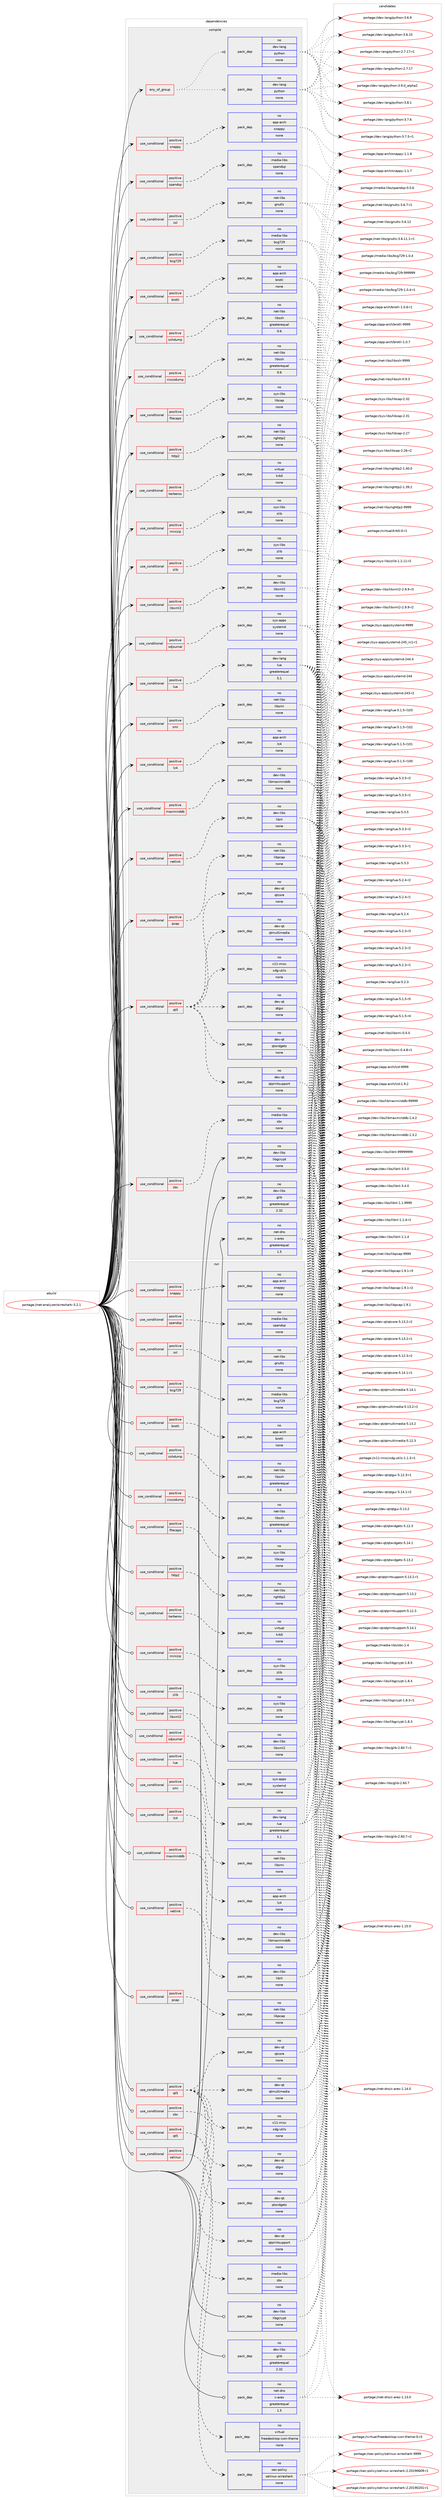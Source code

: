 digraph prolog {

# *************
# Graph options
# *************

newrank=true;
concentrate=true;
compound=true;
graph [rankdir=LR,fontname=Helvetica,fontsize=10,ranksep=1.5];#, ranksep=2.5, nodesep=0.2];
edge  [arrowhead=vee];
node  [fontname=Helvetica,fontsize=10];

# **********
# The ebuild
# **********

subgraph cluster_leftcol {
color=gray;
rank=same;
label=<<i>ebuild</i>>;
id [label="portage://net-analyzer/wireshark-3.2.1", color=red, width=4, href="../net-analyzer/wireshark-3.2.1.svg"];
}

# ****************
# The dependencies
# ****************

subgraph cluster_midcol {
color=gray;
label=<<i>dependencies</i>>;
subgraph cluster_compile {
fillcolor="#eeeeee";
style=filled;
label=<<i>compile</i>>;
subgraph any1783 {
dependency101892 [label=<<TABLE BORDER="0" CELLBORDER="1" CELLSPACING="0" CELLPADDING="4"><TR><TD CELLPADDING="10">any_of_group</TD></TR></TABLE>>, shape=none, color=red];subgraph pack76540 {
dependency101893 [label=<<TABLE BORDER="0" CELLBORDER="1" CELLSPACING="0" CELLPADDING="4" WIDTH="220"><TR><TD ROWSPAN="6" CELLPADDING="30">pack_dep</TD></TR><TR><TD WIDTH="110">no</TD></TR><TR><TD>dev-lang</TD></TR><TR><TD>python</TD></TR><TR><TD>none</TD></TR><TR><TD></TD></TR></TABLE>>, shape=none, color=blue];
}
dependency101892:e -> dependency101893:w [weight=20,style="dotted",arrowhead="oinv"];
subgraph pack76541 {
dependency101894 [label=<<TABLE BORDER="0" CELLBORDER="1" CELLSPACING="0" CELLPADDING="4" WIDTH="220"><TR><TD ROWSPAN="6" CELLPADDING="30">pack_dep</TD></TR><TR><TD WIDTH="110">no</TD></TR><TR><TD>dev-lang</TD></TR><TR><TD>python</TD></TR><TR><TD>none</TD></TR><TR><TD></TD></TR></TABLE>>, shape=none, color=blue];
}
dependency101892:e -> dependency101894:w [weight=20,style="dotted",arrowhead="oinv"];
}
id:e -> dependency101892:w [weight=20,style="solid",arrowhead="vee"];
subgraph cond23482 {
dependency101895 [label=<<TABLE BORDER="0" CELLBORDER="1" CELLSPACING="0" CELLPADDING="4"><TR><TD ROWSPAN="3" CELLPADDING="10">use_conditional</TD></TR><TR><TD>positive</TD></TR><TR><TD>bcg729</TD></TR></TABLE>>, shape=none, color=red];
subgraph pack76542 {
dependency101896 [label=<<TABLE BORDER="0" CELLBORDER="1" CELLSPACING="0" CELLPADDING="4" WIDTH="220"><TR><TD ROWSPAN="6" CELLPADDING="30">pack_dep</TD></TR><TR><TD WIDTH="110">no</TD></TR><TR><TD>media-libs</TD></TR><TR><TD>bcg729</TD></TR><TR><TD>none</TD></TR><TR><TD></TD></TR></TABLE>>, shape=none, color=blue];
}
dependency101895:e -> dependency101896:w [weight=20,style="dashed",arrowhead="vee"];
}
id:e -> dependency101895:w [weight=20,style="solid",arrowhead="vee"];
subgraph cond23483 {
dependency101897 [label=<<TABLE BORDER="0" CELLBORDER="1" CELLSPACING="0" CELLPADDING="4"><TR><TD ROWSPAN="3" CELLPADDING="10">use_conditional</TD></TR><TR><TD>positive</TD></TR><TR><TD>brotli</TD></TR></TABLE>>, shape=none, color=red];
subgraph pack76543 {
dependency101898 [label=<<TABLE BORDER="0" CELLBORDER="1" CELLSPACING="0" CELLPADDING="4" WIDTH="220"><TR><TD ROWSPAN="6" CELLPADDING="30">pack_dep</TD></TR><TR><TD WIDTH="110">no</TD></TR><TR><TD>app-arch</TD></TR><TR><TD>brotli</TD></TR><TR><TD>none</TD></TR><TR><TD></TD></TR></TABLE>>, shape=none, color=blue];
}
dependency101897:e -> dependency101898:w [weight=20,style="dashed",arrowhead="vee"];
}
id:e -> dependency101897:w [weight=20,style="solid",arrowhead="vee"];
subgraph cond23484 {
dependency101899 [label=<<TABLE BORDER="0" CELLBORDER="1" CELLSPACING="0" CELLPADDING="4"><TR><TD ROWSPAN="3" CELLPADDING="10">use_conditional</TD></TR><TR><TD>positive</TD></TR><TR><TD>ciscodump</TD></TR></TABLE>>, shape=none, color=red];
subgraph pack76544 {
dependency101900 [label=<<TABLE BORDER="0" CELLBORDER="1" CELLSPACING="0" CELLPADDING="4" WIDTH="220"><TR><TD ROWSPAN="6" CELLPADDING="30">pack_dep</TD></TR><TR><TD WIDTH="110">no</TD></TR><TR><TD>net-libs</TD></TR><TR><TD>libssh</TD></TR><TR><TD>greaterequal</TD></TR><TR><TD>0.6</TD></TR></TABLE>>, shape=none, color=blue];
}
dependency101899:e -> dependency101900:w [weight=20,style="dashed",arrowhead="vee"];
}
id:e -> dependency101899:w [weight=20,style="solid",arrowhead="vee"];
subgraph cond23485 {
dependency101901 [label=<<TABLE BORDER="0" CELLBORDER="1" CELLSPACING="0" CELLPADDING="4"><TR><TD ROWSPAN="3" CELLPADDING="10">use_conditional</TD></TR><TR><TD>positive</TD></TR><TR><TD>filecaps</TD></TR></TABLE>>, shape=none, color=red];
subgraph pack76545 {
dependency101902 [label=<<TABLE BORDER="0" CELLBORDER="1" CELLSPACING="0" CELLPADDING="4" WIDTH="220"><TR><TD ROWSPAN="6" CELLPADDING="30">pack_dep</TD></TR><TR><TD WIDTH="110">no</TD></TR><TR><TD>sys-libs</TD></TR><TR><TD>libcap</TD></TR><TR><TD>none</TD></TR><TR><TD></TD></TR></TABLE>>, shape=none, color=blue];
}
dependency101901:e -> dependency101902:w [weight=20,style="dashed",arrowhead="vee"];
}
id:e -> dependency101901:w [weight=20,style="solid",arrowhead="vee"];
subgraph cond23486 {
dependency101903 [label=<<TABLE BORDER="0" CELLBORDER="1" CELLSPACING="0" CELLPADDING="4"><TR><TD ROWSPAN="3" CELLPADDING="10">use_conditional</TD></TR><TR><TD>positive</TD></TR><TR><TD>http2</TD></TR></TABLE>>, shape=none, color=red];
subgraph pack76546 {
dependency101904 [label=<<TABLE BORDER="0" CELLBORDER="1" CELLSPACING="0" CELLPADDING="4" WIDTH="220"><TR><TD ROWSPAN="6" CELLPADDING="30">pack_dep</TD></TR><TR><TD WIDTH="110">no</TD></TR><TR><TD>net-libs</TD></TR><TR><TD>nghttp2</TD></TR><TR><TD>none</TD></TR><TR><TD></TD></TR></TABLE>>, shape=none, color=blue];
}
dependency101903:e -> dependency101904:w [weight=20,style="dashed",arrowhead="vee"];
}
id:e -> dependency101903:w [weight=20,style="solid",arrowhead="vee"];
subgraph cond23487 {
dependency101905 [label=<<TABLE BORDER="0" CELLBORDER="1" CELLSPACING="0" CELLPADDING="4"><TR><TD ROWSPAN="3" CELLPADDING="10">use_conditional</TD></TR><TR><TD>positive</TD></TR><TR><TD>kerberos</TD></TR></TABLE>>, shape=none, color=red];
subgraph pack76547 {
dependency101906 [label=<<TABLE BORDER="0" CELLBORDER="1" CELLSPACING="0" CELLPADDING="4" WIDTH="220"><TR><TD ROWSPAN="6" CELLPADDING="30">pack_dep</TD></TR><TR><TD WIDTH="110">no</TD></TR><TR><TD>virtual</TD></TR><TR><TD>krb5</TD></TR><TR><TD>none</TD></TR><TR><TD></TD></TR></TABLE>>, shape=none, color=blue];
}
dependency101905:e -> dependency101906:w [weight=20,style="dashed",arrowhead="vee"];
}
id:e -> dependency101905:w [weight=20,style="solid",arrowhead="vee"];
subgraph cond23488 {
dependency101907 [label=<<TABLE BORDER="0" CELLBORDER="1" CELLSPACING="0" CELLPADDING="4"><TR><TD ROWSPAN="3" CELLPADDING="10">use_conditional</TD></TR><TR><TD>positive</TD></TR><TR><TD>libxml2</TD></TR></TABLE>>, shape=none, color=red];
subgraph pack76548 {
dependency101908 [label=<<TABLE BORDER="0" CELLBORDER="1" CELLSPACING="0" CELLPADDING="4" WIDTH="220"><TR><TD ROWSPAN="6" CELLPADDING="30">pack_dep</TD></TR><TR><TD WIDTH="110">no</TD></TR><TR><TD>dev-libs</TD></TR><TR><TD>libxml2</TD></TR><TR><TD>none</TD></TR><TR><TD></TD></TR></TABLE>>, shape=none, color=blue];
}
dependency101907:e -> dependency101908:w [weight=20,style="dashed",arrowhead="vee"];
}
id:e -> dependency101907:w [weight=20,style="solid",arrowhead="vee"];
subgraph cond23489 {
dependency101909 [label=<<TABLE BORDER="0" CELLBORDER="1" CELLSPACING="0" CELLPADDING="4"><TR><TD ROWSPAN="3" CELLPADDING="10">use_conditional</TD></TR><TR><TD>positive</TD></TR><TR><TD>lua</TD></TR></TABLE>>, shape=none, color=red];
subgraph pack76549 {
dependency101910 [label=<<TABLE BORDER="0" CELLBORDER="1" CELLSPACING="0" CELLPADDING="4" WIDTH="220"><TR><TD ROWSPAN="6" CELLPADDING="30">pack_dep</TD></TR><TR><TD WIDTH="110">no</TD></TR><TR><TD>dev-lang</TD></TR><TR><TD>lua</TD></TR><TR><TD>greaterequal</TD></TR><TR><TD>5.1</TD></TR></TABLE>>, shape=none, color=blue];
}
dependency101909:e -> dependency101910:w [weight=20,style="dashed",arrowhead="vee"];
}
id:e -> dependency101909:w [weight=20,style="solid",arrowhead="vee"];
subgraph cond23490 {
dependency101911 [label=<<TABLE BORDER="0" CELLBORDER="1" CELLSPACING="0" CELLPADDING="4"><TR><TD ROWSPAN="3" CELLPADDING="10">use_conditional</TD></TR><TR><TD>positive</TD></TR><TR><TD>lz4</TD></TR></TABLE>>, shape=none, color=red];
subgraph pack76550 {
dependency101912 [label=<<TABLE BORDER="0" CELLBORDER="1" CELLSPACING="0" CELLPADDING="4" WIDTH="220"><TR><TD ROWSPAN="6" CELLPADDING="30">pack_dep</TD></TR><TR><TD WIDTH="110">no</TD></TR><TR><TD>app-arch</TD></TR><TR><TD>lz4</TD></TR><TR><TD>none</TD></TR><TR><TD></TD></TR></TABLE>>, shape=none, color=blue];
}
dependency101911:e -> dependency101912:w [weight=20,style="dashed",arrowhead="vee"];
}
id:e -> dependency101911:w [weight=20,style="solid",arrowhead="vee"];
subgraph cond23491 {
dependency101913 [label=<<TABLE BORDER="0" CELLBORDER="1" CELLSPACING="0" CELLPADDING="4"><TR><TD ROWSPAN="3" CELLPADDING="10">use_conditional</TD></TR><TR><TD>positive</TD></TR><TR><TD>maxminddb</TD></TR></TABLE>>, shape=none, color=red];
subgraph pack76551 {
dependency101914 [label=<<TABLE BORDER="0" CELLBORDER="1" CELLSPACING="0" CELLPADDING="4" WIDTH="220"><TR><TD ROWSPAN="6" CELLPADDING="30">pack_dep</TD></TR><TR><TD WIDTH="110">no</TD></TR><TR><TD>dev-libs</TD></TR><TR><TD>libmaxminddb</TD></TR><TR><TD>none</TD></TR><TR><TD></TD></TR></TABLE>>, shape=none, color=blue];
}
dependency101913:e -> dependency101914:w [weight=20,style="dashed",arrowhead="vee"];
}
id:e -> dependency101913:w [weight=20,style="solid",arrowhead="vee"];
subgraph cond23492 {
dependency101915 [label=<<TABLE BORDER="0" CELLBORDER="1" CELLSPACING="0" CELLPADDING="4"><TR><TD ROWSPAN="3" CELLPADDING="10">use_conditional</TD></TR><TR><TD>positive</TD></TR><TR><TD>minizip</TD></TR></TABLE>>, shape=none, color=red];
subgraph pack76552 {
dependency101916 [label=<<TABLE BORDER="0" CELLBORDER="1" CELLSPACING="0" CELLPADDING="4" WIDTH="220"><TR><TD ROWSPAN="6" CELLPADDING="30">pack_dep</TD></TR><TR><TD WIDTH="110">no</TD></TR><TR><TD>sys-libs</TD></TR><TR><TD>zlib</TD></TR><TR><TD>none</TD></TR><TR><TD></TD></TR></TABLE>>, shape=none, color=blue];
}
dependency101915:e -> dependency101916:w [weight=20,style="dashed",arrowhead="vee"];
}
id:e -> dependency101915:w [weight=20,style="solid",arrowhead="vee"];
subgraph cond23493 {
dependency101917 [label=<<TABLE BORDER="0" CELLBORDER="1" CELLSPACING="0" CELLPADDING="4"><TR><TD ROWSPAN="3" CELLPADDING="10">use_conditional</TD></TR><TR><TD>positive</TD></TR><TR><TD>netlink</TD></TR></TABLE>>, shape=none, color=red];
subgraph pack76553 {
dependency101918 [label=<<TABLE BORDER="0" CELLBORDER="1" CELLSPACING="0" CELLPADDING="4" WIDTH="220"><TR><TD ROWSPAN="6" CELLPADDING="30">pack_dep</TD></TR><TR><TD WIDTH="110">no</TD></TR><TR><TD>dev-libs</TD></TR><TR><TD>libnl</TD></TR><TR><TD>none</TD></TR><TR><TD></TD></TR></TABLE>>, shape=none, color=blue];
}
dependency101917:e -> dependency101918:w [weight=20,style="dashed",arrowhead="vee"];
}
id:e -> dependency101917:w [weight=20,style="solid",arrowhead="vee"];
subgraph cond23494 {
dependency101919 [label=<<TABLE BORDER="0" CELLBORDER="1" CELLSPACING="0" CELLPADDING="4"><TR><TD ROWSPAN="3" CELLPADDING="10">use_conditional</TD></TR><TR><TD>positive</TD></TR><TR><TD>pcap</TD></TR></TABLE>>, shape=none, color=red];
subgraph pack76554 {
dependency101920 [label=<<TABLE BORDER="0" CELLBORDER="1" CELLSPACING="0" CELLPADDING="4" WIDTH="220"><TR><TD ROWSPAN="6" CELLPADDING="30">pack_dep</TD></TR><TR><TD WIDTH="110">no</TD></TR><TR><TD>net-libs</TD></TR><TR><TD>libpcap</TD></TR><TR><TD>none</TD></TR><TR><TD></TD></TR></TABLE>>, shape=none, color=blue];
}
dependency101919:e -> dependency101920:w [weight=20,style="dashed",arrowhead="vee"];
}
id:e -> dependency101919:w [weight=20,style="solid",arrowhead="vee"];
subgraph cond23495 {
dependency101921 [label=<<TABLE BORDER="0" CELLBORDER="1" CELLSPACING="0" CELLPADDING="4"><TR><TD ROWSPAN="3" CELLPADDING="10">use_conditional</TD></TR><TR><TD>positive</TD></TR><TR><TD>qt5</TD></TR></TABLE>>, shape=none, color=red];
subgraph pack76555 {
dependency101922 [label=<<TABLE BORDER="0" CELLBORDER="1" CELLSPACING="0" CELLPADDING="4" WIDTH="220"><TR><TD ROWSPAN="6" CELLPADDING="30">pack_dep</TD></TR><TR><TD WIDTH="110">no</TD></TR><TR><TD>dev-qt</TD></TR><TR><TD>qtcore</TD></TR><TR><TD>none</TD></TR><TR><TD></TD></TR></TABLE>>, shape=none, color=blue];
}
dependency101921:e -> dependency101922:w [weight=20,style="dashed",arrowhead="vee"];
subgraph pack76556 {
dependency101923 [label=<<TABLE BORDER="0" CELLBORDER="1" CELLSPACING="0" CELLPADDING="4" WIDTH="220"><TR><TD ROWSPAN="6" CELLPADDING="30">pack_dep</TD></TR><TR><TD WIDTH="110">no</TD></TR><TR><TD>dev-qt</TD></TR><TR><TD>qtgui</TD></TR><TR><TD>none</TD></TR><TR><TD></TD></TR></TABLE>>, shape=none, color=blue];
}
dependency101921:e -> dependency101923:w [weight=20,style="dashed",arrowhead="vee"];
subgraph pack76557 {
dependency101924 [label=<<TABLE BORDER="0" CELLBORDER="1" CELLSPACING="0" CELLPADDING="4" WIDTH="220"><TR><TD ROWSPAN="6" CELLPADDING="30">pack_dep</TD></TR><TR><TD WIDTH="110">no</TD></TR><TR><TD>dev-qt</TD></TR><TR><TD>qtmultimedia</TD></TR><TR><TD>none</TD></TR><TR><TD></TD></TR></TABLE>>, shape=none, color=blue];
}
dependency101921:e -> dependency101924:w [weight=20,style="dashed",arrowhead="vee"];
subgraph pack76558 {
dependency101925 [label=<<TABLE BORDER="0" CELLBORDER="1" CELLSPACING="0" CELLPADDING="4" WIDTH="220"><TR><TD ROWSPAN="6" CELLPADDING="30">pack_dep</TD></TR><TR><TD WIDTH="110">no</TD></TR><TR><TD>dev-qt</TD></TR><TR><TD>qtprintsupport</TD></TR><TR><TD>none</TD></TR><TR><TD></TD></TR></TABLE>>, shape=none, color=blue];
}
dependency101921:e -> dependency101925:w [weight=20,style="dashed",arrowhead="vee"];
subgraph pack76559 {
dependency101926 [label=<<TABLE BORDER="0" CELLBORDER="1" CELLSPACING="0" CELLPADDING="4" WIDTH="220"><TR><TD ROWSPAN="6" CELLPADDING="30">pack_dep</TD></TR><TR><TD WIDTH="110">no</TD></TR><TR><TD>dev-qt</TD></TR><TR><TD>qtwidgets</TD></TR><TR><TD>none</TD></TR><TR><TD></TD></TR></TABLE>>, shape=none, color=blue];
}
dependency101921:e -> dependency101926:w [weight=20,style="dashed",arrowhead="vee"];
subgraph pack76560 {
dependency101927 [label=<<TABLE BORDER="0" CELLBORDER="1" CELLSPACING="0" CELLPADDING="4" WIDTH="220"><TR><TD ROWSPAN="6" CELLPADDING="30">pack_dep</TD></TR><TR><TD WIDTH="110">no</TD></TR><TR><TD>x11-misc</TD></TR><TR><TD>xdg-utils</TD></TR><TR><TD>none</TD></TR><TR><TD></TD></TR></TABLE>>, shape=none, color=blue];
}
dependency101921:e -> dependency101927:w [weight=20,style="dashed",arrowhead="vee"];
}
id:e -> dependency101921:w [weight=20,style="solid",arrowhead="vee"];
subgraph cond23496 {
dependency101928 [label=<<TABLE BORDER="0" CELLBORDER="1" CELLSPACING="0" CELLPADDING="4"><TR><TD ROWSPAN="3" CELLPADDING="10">use_conditional</TD></TR><TR><TD>positive</TD></TR><TR><TD>sbc</TD></TR></TABLE>>, shape=none, color=red];
subgraph pack76561 {
dependency101929 [label=<<TABLE BORDER="0" CELLBORDER="1" CELLSPACING="0" CELLPADDING="4" WIDTH="220"><TR><TD ROWSPAN="6" CELLPADDING="30">pack_dep</TD></TR><TR><TD WIDTH="110">no</TD></TR><TR><TD>media-libs</TD></TR><TR><TD>sbc</TD></TR><TR><TD>none</TD></TR><TR><TD></TD></TR></TABLE>>, shape=none, color=blue];
}
dependency101928:e -> dependency101929:w [weight=20,style="dashed",arrowhead="vee"];
}
id:e -> dependency101928:w [weight=20,style="solid",arrowhead="vee"];
subgraph cond23497 {
dependency101930 [label=<<TABLE BORDER="0" CELLBORDER="1" CELLSPACING="0" CELLPADDING="4"><TR><TD ROWSPAN="3" CELLPADDING="10">use_conditional</TD></TR><TR><TD>positive</TD></TR><TR><TD>sdjournal</TD></TR></TABLE>>, shape=none, color=red];
subgraph pack76562 {
dependency101931 [label=<<TABLE BORDER="0" CELLBORDER="1" CELLSPACING="0" CELLPADDING="4" WIDTH="220"><TR><TD ROWSPAN="6" CELLPADDING="30">pack_dep</TD></TR><TR><TD WIDTH="110">no</TD></TR><TR><TD>sys-apps</TD></TR><TR><TD>systemd</TD></TR><TR><TD>none</TD></TR><TR><TD></TD></TR></TABLE>>, shape=none, color=blue];
}
dependency101930:e -> dependency101931:w [weight=20,style="dashed",arrowhead="vee"];
}
id:e -> dependency101930:w [weight=20,style="solid",arrowhead="vee"];
subgraph cond23498 {
dependency101932 [label=<<TABLE BORDER="0" CELLBORDER="1" CELLSPACING="0" CELLPADDING="4"><TR><TD ROWSPAN="3" CELLPADDING="10">use_conditional</TD></TR><TR><TD>positive</TD></TR><TR><TD>smi</TD></TR></TABLE>>, shape=none, color=red];
subgraph pack76563 {
dependency101933 [label=<<TABLE BORDER="0" CELLBORDER="1" CELLSPACING="0" CELLPADDING="4" WIDTH="220"><TR><TD ROWSPAN="6" CELLPADDING="30">pack_dep</TD></TR><TR><TD WIDTH="110">no</TD></TR><TR><TD>net-libs</TD></TR><TR><TD>libsmi</TD></TR><TR><TD>none</TD></TR><TR><TD></TD></TR></TABLE>>, shape=none, color=blue];
}
dependency101932:e -> dependency101933:w [weight=20,style="dashed",arrowhead="vee"];
}
id:e -> dependency101932:w [weight=20,style="solid",arrowhead="vee"];
subgraph cond23499 {
dependency101934 [label=<<TABLE BORDER="0" CELLBORDER="1" CELLSPACING="0" CELLPADDING="4"><TR><TD ROWSPAN="3" CELLPADDING="10">use_conditional</TD></TR><TR><TD>positive</TD></TR><TR><TD>snappy</TD></TR></TABLE>>, shape=none, color=red];
subgraph pack76564 {
dependency101935 [label=<<TABLE BORDER="0" CELLBORDER="1" CELLSPACING="0" CELLPADDING="4" WIDTH="220"><TR><TD ROWSPAN="6" CELLPADDING="30">pack_dep</TD></TR><TR><TD WIDTH="110">no</TD></TR><TR><TD>app-arch</TD></TR><TR><TD>snappy</TD></TR><TR><TD>none</TD></TR><TR><TD></TD></TR></TABLE>>, shape=none, color=blue];
}
dependency101934:e -> dependency101935:w [weight=20,style="dashed",arrowhead="vee"];
}
id:e -> dependency101934:w [weight=20,style="solid",arrowhead="vee"];
subgraph cond23500 {
dependency101936 [label=<<TABLE BORDER="0" CELLBORDER="1" CELLSPACING="0" CELLPADDING="4"><TR><TD ROWSPAN="3" CELLPADDING="10">use_conditional</TD></TR><TR><TD>positive</TD></TR><TR><TD>spandsp</TD></TR></TABLE>>, shape=none, color=red];
subgraph pack76565 {
dependency101937 [label=<<TABLE BORDER="0" CELLBORDER="1" CELLSPACING="0" CELLPADDING="4" WIDTH="220"><TR><TD ROWSPAN="6" CELLPADDING="30">pack_dep</TD></TR><TR><TD WIDTH="110">no</TD></TR><TR><TD>media-libs</TD></TR><TR><TD>spandsp</TD></TR><TR><TD>none</TD></TR><TR><TD></TD></TR></TABLE>>, shape=none, color=blue];
}
dependency101936:e -> dependency101937:w [weight=20,style="dashed",arrowhead="vee"];
}
id:e -> dependency101936:w [weight=20,style="solid",arrowhead="vee"];
subgraph cond23501 {
dependency101938 [label=<<TABLE BORDER="0" CELLBORDER="1" CELLSPACING="0" CELLPADDING="4"><TR><TD ROWSPAN="3" CELLPADDING="10">use_conditional</TD></TR><TR><TD>positive</TD></TR><TR><TD>sshdump</TD></TR></TABLE>>, shape=none, color=red];
subgraph pack76566 {
dependency101939 [label=<<TABLE BORDER="0" CELLBORDER="1" CELLSPACING="0" CELLPADDING="4" WIDTH="220"><TR><TD ROWSPAN="6" CELLPADDING="30">pack_dep</TD></TR><TR><TD WIDTH="110">no</TD></TR><TR><TD>net-libs</TD></TR><TR><TD>libssh</TD></TR><TR><TD>greaterequal</TD></TR><TR><TD>0.6</TD></TR></TABLE>>, shape=none, color=blue];
}
dependency101938:e -> dependency101939:w [weight=20,style="dashed",arrowhead="vee"];
}
id:e -> dependency101938:w [weight=20,style="solid",arrowhead="vee"];
subgraph cond23502 {
dependency101940 [label=<<TABLE BORDER="0" CELLBORDER="1" CELLSPACING="0" CELLPADDING="4"><TR><TD ROWSPAN="3" CELLPADDING="10">use_conditional</TD></TR><TR><TD>positive</TD></TR><TR><TD>ssl</TD></TR></TABLE>>, shape=none, color=red];
subgraph pack76567 {
dependency101941 [label=<<TABLE BORDER="0" CELLBORDER="1" CELLSPACING="0" CELLPADDING="4" WIDTH="220"><TR><TD ROWSPAN="6" CELLPADDING="30">pack_dep</TD></TR><TR><TD WIDTH="110">no</TD></TR><TR><TD>net-libs</TD></TR><TR><TD>gnutls</TD></TR><TR><TD>none</TD></TR><TR><TD></TD></TR></TABLE>>, shape=none, color=blue];
}
dependency101940:e -> dependency101941:w [weight=20,style="dashed",arrowhead="vee"];
}
id:e -> dependency101940:w [weight=20,style="solid",arrowhead="vee"];
subgraph cond23503 {
dependency101942 [label=<<TABLE BORDER="0" CELLBORDER="1" CELLSPACING="0" CELLPADDING="4"><TR><TD ROWSPAN="3" CELLPADDING="10">use_conditional</TD></TR><TR><TD>positive</TD></TR><TR><TD>zlib</TD></TR></TABLE>>, shape=none, color=red];
subgraph pack76568 {
dependency101943 [label=<<TABLE BORDER="0" CELLBORDER="1" CELLSPACING="0" CELLPADDING="4" WIDTH="220"><TR><TD ROWSPAN="6" CELLPADDING="30">pack_dep</TD></TR><TR><TD WIDTH="110">no</TD></TR><TR><TD>sys-libs</TD></TR><TR><TD>zlib</TD></TR><TR><TD>none</TD></TR><TR><TD></TD></TR></TABLE>>, shape=none, color=blue];
}
dependency101942:e -> dependency101943:w [weight=20,style="dashed",arrowhead="vee"];
}
id:e -> dependency101942:w [weight=20,style="solid",arrowhead="vee"];
subgraph pack76569 {
dependency101944 [label=<<TABLE BORDER="0" CELLBORDER="1" CELLSPACING="0" CELLPADDING="4" WIDTH="220"><TR><TD ROWSPAN="6" CELLPADDING="30">pack_dep</TD></TR><TR><TD WIDTH="110">no</TD></TR><TR><TD>dev-libs</TD></TR><TR><TD>glib</TD></TR><TR><TD>greaterequal</TD></TR><TR><TD>2.32</TD></TR></TABLE>>, shape=none, color=blue];
}
id:e -> dependency101944:w [weight=20,style="solid",arrowhead="vee"];
subgraph pack76570 {
dependency101945 [label=<<TABLE BORDER="0" CELLBORDER="1" CELLSPACING="0" CELLPADDING="4" WIDTH="220"><TR><TD ROWSPAN="6" CELLPADDING="30">pack_dep</TD></TR><TR><TD WIDTH="110">no</TD></TR><TR><TD>dev-libs</TD></TR><TR><TD>libgcrypt</TD></TR><TR><TD>none</TD></TR><TR><TD></TD></TR></TABLE>>, shape=none, color=blue];
}
id:e -> dependency101945:w [weight=20,style="solid",arrowhead="vee"];
subgraph pack76571 {
dependency101946 [label=<<TABLE BORDER="0" CELLBORDER="1" CELLSPACING="0" CELLPADDING="4" WIDTH="220"><TR><TD ROWSPAN="6" CELLPADDING="30">pack_dep</TD></TR><TR><TD WIDTH="110">no</TD></TR><TR><TD>net-dns</TD></TR><TR><TD>c-ares</TD></TR><TR><TD>greaterequal</TD></TR><TR><TD>1.5</TD></TR></TABLE>>, shape=none, color=blue];
}
id:e -> dependency101946:w [weight=20,style="solid",arrowhead="vee"];
}
subgraph cluster_compileandrun {
fillcolor="#eeeeee";
style=filled;
label=<<i>compile and run</i>>;
}
subgraph cluster_run {
fillcolor="#eeeeee";
style=filled;
label=<<i>run</i>>;
subgraph cond23504 {
dependency101947 [label=<<TABLE BORDER="0" CELLBORDER="1" CELLSPACING="0" CELLPADDING="4"><TR><TD ROWSPAN="3" CELLPADDING="10">use_conditional</TD></TR><TR><TD>positive</TD></TR><TR><TD>bcg729</TD></TR></TABLE>>, shape=none, color=red];
subgraph pack76572 {
dependency101948 [label=<<TABLE BORDER="0" CELLBORDER="1" CELLSPACING="0" CELLPADDING="4" WIDTH="220"><TR><TD ROWSPAN="6" CELLPADDING="30">pack_dep</TD></TR><TR><TD WIDTH="110">no</TD></TR><TR><TD>media-libs</TD></TR><TR><TD>bcg729</TD></TR><TR><TD>none</TD></TR><TR><TD></TD></TR></TABLE>>, shape=none, color=blue];
}
dependency101947:e -> dependency101948:w [weight=20,style="dashed",arrowhead="vee"];
}
id:e -> dependency101947:w [weight=20,style="solid",arrowhead="odot"];
subgraph cond23505 {
dependency101949 [label=<<TABLE BORDER="0" CELLBORDER="1" CELLSPACING="0" CELLPADDING="4"><TR><TD ROWSPAN="3" CELLPADDING="10">use_conditional</TD></TR><TR><TD>positive</TD></TR><TR><TD>brotli</TD></TR></TABLE>>, shape=none, color=red];
subgraph pack76573 {
dependency101950 [label=<<TABLE BORDER="0" CELLBORDER="1" CELLSPACING="0" CELLPADDING="4" WIDTH="220"><TR><TD ROWSPAN="6" CELLPADDING="30">pack_dep</TD></TR><TR><TD WIDTH="110">no</TD></TR><TR><TD>app-arch</TD></TR><TR><TD>brotli</TD></TR><TR><TD>none</TD></TR><TR><TD></TD></TR></TABLE>>, shape=none, color=blue];
}
dependency101949:e -> dependency101950:w [weight=20,style="dashed",arrowhead="vee"];
}
id:e -> dependency101949:w [weight=20,style="solid",arrowhead="odot"];
subgraph cond23506 {
dependency101951 [label=<<TABLE BORDER="0" CELLBORDER="1" CELLSPACING="0" CELLPADDING="4"><TR><TD ROWSPAN="3" CELLPADDING="10">use_conditional</TD></TR><TR><TD>positive</TD></TR><TR><TD>ciscodump</TD></TR></TABLE>>, shape=none, color=red];
subgraph pack76574 {
dependency101952 [label=<<TABLE BORDER="0" CELLBORDER="1" CELLSPACING="0" CELLPADDING="4" WIDTH="220"><TR><TD ROWSPAN="6" CELLPADDING="30">pack_dep</TD></TR><TR><TD WIDTH="110">no</TD></TR><TR><TD>net-libs</TD></TR><TR><TD>libssh</TD></TR><TR><TD>greaterequal</TD></TR><TR><TD>0.6</TD></TR></TABLE>>, shape=none, color=blue];
}
dependency101951:e -> dependency101952:w [weight=20,style="dashed",arrowhead="vee"];
}
id:e -> dependency101951:w [weight=20,style="solid",arrowhead="odot"];
subgraph cond23507 {
dependency101953 [label=<<TABLE BORDER="0" CELLBORDER="1" CELLSPACING="0" CELLPADDING="4"><TR><TD ROWSPAN="3" CELLPADDING="10">use_conditional</TD></TR><TR><TD>positive</TD></TR><TR><TD>filecaps</TD></TR></TABLE>>, shape=none, color=red];
subgraph pack76575 {
dependency101954 [label=<<TABLE BORDER="0" CELLBORDER="1" CELLSPACING="0" CELLPADDING="4" WIDTH="220"><TR><TD ROWSPAN="6" CELLPADDING="30">pack_dep</TD></TR><TR><TD WIDTH="110">no</TD></TR><TR><TD>sys-libs</TD></TR><TR><TD>libcap</TD></TR><TR><TD>none</TD></TR><TR><TD></TD></TR></TABLE>>, shape=none, color=blue];
}
dependency101953:e -> dependency101954:w [weight=20,style="dashed",arrowhead="vee"];
}
id:e -> dependency101953:w [weight=20,style="solid",arrowhead="odot"];
subgraph cond23508 {
dependency101955 [label=<<TABLE BORDER="0" CELLBORDER="1" CELLSPACING="0" CELLPADDING="4"><TR><TD ROWSPAN="3" CELLPADDING="10">use_conditional</TD></TR><TR><TD>positive</TD></TR><TR><TD>http2</TD></TR></TABLE>>, shape=none, color=red];
subgraph pack76576 {
dependency101956 [label=<<TABLE BORDER="0" CELLBORDER="1" CELLSPACING="0" CELLPADDING="4" WIDTH="220"><TR><TD ROWSPAN="6" CELLPADDING="30">pack_dep</TD></TR><TR><TD WIDTH="110">no</TD></TR><TR><TD>net-libs</TD></TR><TR><TD>nghttp2</TD></TR><TR><TD>none</TD></TR><TR><TD></TD></TR></TABLE>>, shape=none, color=blue];
}
dependency101955:e -> dependency101956:w [weight=20,style="dashed",arrowhead="vee"];
}
id:e -> dependency101955:w [weight=20,style="solid",arrowhead="odot"];
subgraph cond23509 {
dependency101957 [label=<<TABLE BORDER="0" CELLBORDER="1" CELLSPACING="0" CELLPADDING="4"><TR><TD ROWSPAN="3" CELLPADDING="10">use_conditional</TD></TR><TR><TD>positive</TD></TR><TR><TD>kerberos</TD></TR></TABLE>>, shape=none, color=red];
subgraph pack76577 {
dependency101958 [label=<<TABLE BORDER="0" CELLBORDER="1" CELLSPACING="0" CELLPADDING="4" WIDTH="220"><TR><TD ROWSPAN="6" CELLPADDING="30">pack_dep</TD></TR><TR><TD WIDTH="110">no</TD></TR><TR><TD>virtual</TD></TR><TR><TD>krb5</TD></TR><TR><TD>none</TD></TR><TR><TD></TD></TR></TABLE>>, shape=none, color=blue];
}
dependency101957:e -> dependency101958:w [weight=20,style="dashed",arrowhead="vee"];
}
id:e -> dependency101957:w [weight=20,style="solid",arrowhead="odot"];
subgraph cond23510 {
dependency101959 [label=<<TABLE BORDER="0" CELLBORDER="1" CELLSPACING="0" CELLPADDING="4"><TR><TD ROWSPAN="3" CELLPADDING="10">use_conditional</TD></TR><TR><TD>positive</TD></TR><TR><TD>libxml2</TD></TR></TABLE>>, shape=none, color=red];
subgraph pack76578 {
dependency101960 [label=<<TABLE BORDER="0" CELLBORDER="1" CELLSPACING="0" CELLPADDING="4" WIDTH="220"><TR><TD ROWSPAN="6" CELLPADDING="30">pack_dep</TD></TR><TR><TD WIDTH="110">no</TD></TR><TR><TD>dev-libs</TD></TR><TR><TD>libxml2</TD></TR><TR><TD>none</TD></TR><TR><TD></TD></TR></TABLE>>, shape=none, color=blue];
}
dependency101959:e -> dependency101960:w [weight=20,style="dashed",arrowhead="vee"];
}
id:e -> dependency101959:w [weight=20,style="solid",arrowhead="odot"];
subgraph cond23511 {
dependency101961 [label=<<TABLE BORDER="0" CELLBORDER="1" CELLSPACING="0" CELLPADDING="4"><TR><TD ROWSPAN="3" CELLPADDING="10">use_conditional</TD></TR><TR><TD>positive</TD></TR><TR><TD>lua</TD></TR></TABLE>>, shape=none, color=red];
subgraph pack76579 {
dependency101962 [label=<<TABLE BORDER="0" CELLBORDER="1" CELLSPACING="0" CELLPADDING="4" WIDTH="220"><TR><TD ROWSPAN="6" CELLPADDING="30">pack_dep</TD></TR><TR><TD WIDTH="110">no</TD></TR><TR><TD>dev-lang</TD></TR><TR><TD>lua</TD></TR><TR><TD>greaterequal</TD></TR><TR><TD>5.1</TD></TR></TABLE>>, shape=none, color=blue];
}
dependency101961:e -> dependency101962:w [weight=20,style="dashed",arrowhead="vee"];
}
id:e -> dependency101961:w [weight=20,style="solid",arrowhead="odot"];
subgraph cond23512 {
dependency101963 [label=<<TABLE BORDER="0" CELLBORDER="1" CELLSPACING="0" CELLPADDING="4"><TR><TD ROWSPAN="3" CELLPADDING="10">use_conditional</TD></TR><TR><TD>positive</TD></TR><TR><TD>lz4</TD></TR></TABLE>>, shape=none, color=red];
subgraph pack76580 {
dependency101964 [label=<<TABLE BORDER="0" CELLBORDER="1" CELLSPACING="0" CELLPADDING="4" WIDTH="220"><TR><TD ROWSPAN="6" CELLPADDING="30">pack_dep</TD></TR><TR><TD WIDTH="110">no</TD></TR><TR><TD>app-arch</TD></TR><TR><TD>lz4</TD></TR><TR><TD>none</TD></TR><TR><TD></TD></TR></TABLE>>, shape=none, color=blue];
}
dependency101963:e -> dependency101964:w [weight=20,style="dashed",arrowhead="vee"];
}
id:e -> dependency101963:w [weight=20,style="solid",arrowhead="odot"];
subgraph cond23513 {
dependency101965 [label=<<TABLE BORDER="0" CELLBORDER="1" CELLSPACING="0" CELLPADDING="4"><TR><TD ROWSPAN="3" CELLPADDING="10">use_conditional</TD></TR><TR><TD>positive</TD></TR><TR><TD>maxminddb</TD></TR></TABLE>>, shape=none, color=red];
subgraph pack76581 {
dependency101966 [label=<<TABLE BORDER="0" CELLBORDER="1" CELLSPACING="0" CELLPADDING="4" WIDTH="220"><TR><TD ROWSPAN="6" CELLPADDING="30">pack_dep</TD></TR><TR><TD WIDTH="110">no</TD></TR><TR><TD>dev-libs</TD></TR><TR><TD>libmaxminddb</TD></TR><TR><TD>none</TD></TR><TR><TD></TD></TR></TABLE>>, shape=none, color=blue];
}
dependency101965:e -> dependency101966:w [weight=20,style="dashed",arrowhead="vee"];
}
id:e -> dependency101965:w [weight=20,style="solid",arrowhead="odot"];
subgraph cond23514 {
dependency101967 [label=<<TABLE BORDER="0" CELLBORDER="1" CELLSPACING="0" CELLPADDING="4"><TR><TD ROWSPAN="3" CELLPADDING="10">use_conditional</TD></TR><TR><TD>positive</TD></TR><TR><TD>minizip</TD></TR></TABLE>>, shape=none, color=red];
subgraph pack76582 {
dependency101968 [label=<<TABLE BORDER="0" CELLBORDER="1" CELLSPACING="0" CELLPADDING="4" WIDTH="220"><TR><TD ROWSPAN="6" CELLPADDING="30">pack_dep</TD></TR><TR><TD WIDTH="110">no</TD></TR><TR><TD>sys-libs</TD></TR><TR><TD>zlib</TD></TR><TR><TD>none</TD></TR><TR><TD></TD></TR></TABLE>>, shape=none, color=blue];
}
dependency101967:e -> dependency101968:w [weight=20,style="dashed",arrowhead="vee"];
}
id:e -> dependency101967:w [weight=20,style="solid",arrowhead="odot"];
subgraph cond23515 {
dependency101969 [label=<<TABLE BORDER="0" CELLBORDER="1" CELLSPACING="0" CELLPADDING="4"><TR><TD ROWSPAN="3" CELLPADDING="10">use_conditional</TD></TR><TR><TD>positive</TD></TR><TR><TD>netlink</TD></TR></TABLE>>, shape=none, color=red];
subgraph pack76583 {
dependency101970 [label=<<TABLE BORDER="0" CELLBORDER="1" CELLSPACING="0" CELLPADDING="4" WIDTH="220"><TR><TD ROWSPAN="6" CELLPADDING="30">pack_dep</TD></TR><TR><TD WIDTH="110">no</TD></TR><TR><TD>dev-libs</TD></TR><TR><TD>libnl</TD></TR><TR><TD>none</TD></TR><TR><TD></TD></TR></TABLE>>, shape=none, color=blue];
}
dependency101969:e -> dependency101970:w [weight=20,style="dashed",arrowhead="vee"];
}
id:e -> dependency101969:w [weight=20,style="solid",arrowhead="odot"];
subgraph cond23516 {
dependency101971 [label=<<TABLE BORDER="0" CELLBORDER="1" CELLSPACING="0" CELLPADDING="4"><TR><TD ROWSPAN="3" CELLPADDING="10">use_conditional</TD></TR><TR><TD>positive</TD></TR><TR><TD>pcap</TD></TR></TABLE>>, shape=none, color=red];
subgraph pack76584 {
dependency101972 [label=<<TABLE BORDER="0" CELLBORDER="1" CELLSPACING="0" CELLPADDING="4" WIDTH="220"><TR><TD ROWSPAN="6" CELLPADDING="30">pack_dep</TD></TR><TR><TD WIDTH="110">no</TD></TR><TR><TD>net-libs</TD></TR><TR><TD>libpcap</TD></TR><TR><TD>none</TD></TR><TR><TD></TD></TR></TABLE>>, shape=none, color=blue];
}
dependency101971:e -> dependency101972:w [weight=20,style="dashed",arrowhead="vee"];
}
id:e -> dependency101971:w [weight=20,style="solid",arrowhead="odot"];
subgraph cond23517 {
dependency101973 [label=<<TABLE BORDER="0" CELLBORDER="1" CELLSPACING="0" CELLPADDING="4"><TR><TD ROWSPAN="3" CELLPADDING="10">use_conditional</TD></TR><TR><TD>positive</TD></TR><TR><TD>qt5</TD></TR></TABLE>>, shape=none, color=red];
subgraph pack76585 {
dependency101974 [label=<<TABLE BORDER="0" CELLBORDER="1" CELLSPACING="0" CELLPADDING="4" WIDTH="220"><TR><TD ROWSPAN="6" CELLPADDING="30">pack_dep</TD></TR><TR><TD WIDTH="110">no</TD></TR><TR><TD>dev-qt</TD></TR><TR><TD>qtcore</TD></TR><TR><TD>none</TD></TR><TR><TD></TD></TR></TABLE>>, shape=none, color=blue];
}
dependency101973:e -> dependency101974:w [weight=20,style="dashed",arrowhead="vee"];
subgraph pack76586 {
dependency101975 [label=<<TABLE BORDER="0" CELLBORDER="1" CELLSPACING="0" CELLPADDING="4" WIDTH="220"><TR><TD ROWSPAN="6" CELLPADDING="30">pack_dep</TD></TR><TR><TD WIDTH="110">no</TD></TR><TR><TD>dev-qt</TD></TR><TR><TD>qtgui</TD></TR><TR><TD>none</TD></TR><TR><TD></TD></TR></TABLE>>, shape=none, color=blue];
}
dependency101973:e -> dependency101975:w [weight=20,style="dashed",arrowhead="vee"];
subgraph pack76587 {
dependency101976 [label=<<TABLE BORDER="0" CELLBORDER="1" CELLSPACING="0" CELLPADDING="4" WIDTH="220"><TR><TD ROWSPAN="6" CELLPADDING="30">pack_dep</TD></TR><TR><TD WIDTH="110">no</TD></TR><TR><TD>dev-qt</TD></TR><TR><TD>qtmultimedia</TD></TR><TR><TD>none</TD></TR><TR><TD></TD></TR></TABLE>>, shape=none, color=blue];
}
dependency101973:e -> dependency101976:w [weight=20,style="dashed",arrowhead="vee"];
subgraph pack76588 {
dependency101977 [label=<<TABLE BORDER="0" CELLBORDER="1" CELLSPACING="0" CELLPADDING="4" WIDTH="220"><TR><TD ROWSPAN="6" CELLPADDING="30">pack_dep</TD></TR><TR><TD WIDTH="110">no</TD></TR><TR><TD>dev-qt</TD></TR><TR><TD>qtprintsupport</TD></TR><TR><TD>none</TD></TR><TR><TD></TD></TR></TABLE>>, shape=none, color=blue];
}
dependency101973:e -> dependency101977:w [weight=20,style="dashed",arrowhead="vee"];
subgraph pack76589 {
dependency101978 [label=<<TABLE BORDER="0" CELLBORDER="1" CELLSPACING="0" CELLPADDING="4" WIDTH="220"><TR><TD ROWSPAN="6" CELLPADDING="30">pack_dep</TD></TR><TR><TD WIDTH="110">no</TD></TR><TR><TD>dev-qt</TD></TR><TR><TD>qtwidgets</TD></TR><TR><TD>none</TD></TR><TR><TD></TD></TR></TABLE>>, shape=none, color=blue];
}
dependency101973:e -> dependency101978:w [weight=20,style="dashed",arrowhead="vee"];
subgraph pack76590 {
dependency101979 [label=<<TABLE BORDER="0" CELLBORDER="1" CELLSPACING="0" CELLPADDING="4" WIDTH="220"><TR><TD ROWSPAN="6" CELLPADDING="30">pack_dep</TD></TR><TR><TD WIDTH="110">no</TD></TR><TR><TD>x11-misc</TD></TR><TR><TD>xdg-utils</TD></TR><TR><TD>none</TD></TR><TR><TD></TD></TR></TABLE>>, shape=none, color=blue];
}
dependency101973:e -> dependency101979:w [weight=20,style="dashed",arrowhead="vee"];
}
id:e -> dependency101973:w [weight=20,style="solid",arrowhead="odot"];
subgraph cond23518 {
dependency101980 [label=<<TABLE BORDER="0" CELLBORDER="1" CELLSPACING="0" CELLPADDING="4"><TR><TD ROWSPAN="3" CELLPADDING="10">use_conditional</TD></TR><TR><TD>positive</TD></TR><TR><TD>qt5</TD></TR></TABLE>>, shape=none, color=red];
subgraph pack76591 {
dependency101981 [label=<<TABLE BORDER="0" CELLBORDER="1" CELLSPACING="0" CELLPADDING="4" WIDTH="220"><TR><TD ROWSPAN="6" CELLPADDING="30">pack_dep</TD></TR><TR><TD WIDTH="110">no</TD></TR><TR><TD>virtual</TD></TR><TR><TD>freedesktop-icon-theme</TD></TR><TR><TD>none</TD></TR><TR><TD></TD></TR></TABLE>>, shape=none, color=blue];
}
dependency101980:e -> dependency101981:w [weight=20,style="dashed",arrowhead="vee"];
}
id:e -> dependency101980:w [weight=20,style="solid",arrowhead="odot"];
subgraph cond23519 {
dependency101982 [label=<<TABLE BORDER="0" CELLBORDER="1" CELLSPACING="0" CELLPADDING="4"><TR><TD ROWSPAN="3" CELLPADDING="10">use_conditional</TD></TR><TR><TD>positive</TD></TR><TR><TD>sbc</TD></TR></TABLE>>, shape=none, color=red];
subgraph pack76592 {
dependency101983 [label=<<TABLE BORDER="0" CELLBORDER="1" CELLSPACING="0" CELLPADDING="4" WIDTH="220"><TR><TD ROWSPAN="6" CELLPADDING="30">pack_dep</TD></TR><TR><TD WIDTH="110">no</TD></TR><TR><TD>media-libs</TD></TR><TR><TD>sbc</TD></TR><TR><TD>none</TD></TR><TR><TD></TD></TR></TABLE>>, shape=none, color=blue];
}
dependency101982:e -> dependency101983:w [weight=20,style="dashed",arrowhead="vee"];
}
id:e -> dependency101982:w [weight=20,style="solid",arrowhead="odot"];
subgraph cond23520 {
dependency101984 [label=<<TABLE BORDER="0" CELLBORDER="1" CELLSPACING="0" CELLPADDING="4"><TR><TD ROWSPAN="3" CELLPADDING="10">use_conditional</TD></TR><TR><TD>positive</TD></TR><TR><TD>sdjournal</TD></TR></TABLE>>, shape=none, color=red];
subgraph pack76593 {
dependency101985 [label=<<TABLE BORDER="0" CELLBORDER="1" CELLSPACING="0" CELLPADDING="4" WIDTH="220"><TR><TD ROWSPAN="6" CELLPADDING="30">pack_dep</TD></TR><TR><TD WIDTH="110">no</TD></TR><TR><TD>sys-apps</TD></TR><TR><TD>systemd</TD></TR><TR><TD>none</TD></TR><TR><TD></TD></TR></TABLE>>, shape=none, color=blue];
}
dependency101984:e -> dependency101985:w [weight=20,style="dashed",arrowhead="vee"];
}
id:e -> dependency101984:w [weight=20,style="solid",arrowhead="odot"];
subgraph cond23521 {
dependency101986 [label=<<TABLE BORDER="0" CELLBORDER="1" CELLSPACING="0" CELLPADDING="4"><TR><TD ROWSPAN="3" CELLPADDING="10">use_conditional</TD></TR><TR><TD>positive</TD></TR><TR><TD>selinux</TD></TR></TABLE>>, shape=none, color=red];
subgraph pack76594 {
dependency101987 [label=<<TABLE BORDER="0" CELLBORDER="1" CELLSPACING="0" CELLPADDING="4" WIDTH="220"><TR><TD ROWSPAN="6" CELLPADDING="30">pack_dep</TD></TR><TR><TD WIDTH="110">no</TD></TR><TR><TD>sec-policy</TD></TR><TR><TD>selinux-wireshark</TD></TR><TR><TD>none</TD></TR><TR><TD></TD></TR></TABLE>>, shape=none, color=blue];
}
dependency101986:e -> dependency101987:w [weight=20,style="dashed",arrowhead="vee"];
}
id:e -> dependency101986:w [weight=20,style="solid",arrowhead="odot"];
subgraph cond23522 {
dependency101988 [label=<<TABLE BORDER="0" CELLBORDER="1" CELLSPACING="0" CELLPADDING="4"><TR><TD ROWSPAN="3" CELLPADDING="10">use_conditional</TD></TR><TR><TD>positive</TD></TR><TR><TD>smi</TD></TR></TABLE>>, shape=none, color=red];
subgraph pack76595 {
dependency101989 [label=<<TABLE BORDER="0" CELLBORDER="1" CELLSPACING="0" CELLPADDING="4" WIDTH="220"><TR><TD ROWSPAN="6" CELLPADDING="30">pack_dep</TD></TR><TR><TD WIDTH="110">no</TD></TR><TR><TD>net-libs</TD></TR><TR><TD>libsmi</TD></TR><TR><TD>none</TD></TR><TR><TD></TD></TR></TABLE>>, shape=none, color=blue];
}
dependency101988:e -> dependency101989:w [weight=20,style="dashed",arrowhead="vee"];
}
id:e -> dependency101988:w [weight=20,style="solid",arrowhead="odot"];
subgraph cond23523 {
dependency101990 [label=<<TABLE BORDER="0" CELLBORDER="1" CELLSPACING="0" CELLPADDING="4"><TR><TD ROWSPAN="3" CELLPADDING="10">use_conditional</TD></TR><TR><TD>positive</TD></TR><TR><TD>snappy</TD></TR></TABLE>>, shape=none, color=red];
subgraph pack76596 {
dependency101991 [label=<<TABLE BORDER="0" CELLBORDER="1" CELLSPACING="0" CELLPADDING="4" WIDTH="220"><TR><TD ROWSPAN="6" CELLPADDING="30">pack_dep</TD></TR><TR><TD WIDTH="110">no</TD></TR><TR><TD>app-arch</TD></TR><TR><TD>snappy</TD></TR><TR><TD>none</TD></TR><TR><TD></TD></TR></TABLE>>, shape=none, color=blue];
}
dependency101990:e -> dependency101991:w [weight=20,style="dashed",arrowhead="vee"];
}
id:e -> dependency101990:w [weight=20,style="solid",arrowhead="odot"];
subgraph cond23524 {
dependency101992 [label=<<TABLE BORDER="0" CELLBORDER="1" CELLSPACING="0" CELLPADDING="4"><TR><TD ROWSPAN="3" CELLPADDING="10">use_conditional</TD></TR><TR><TD>positive</TD></TR><TR><TD>spandsp</TD></TR></TABLE>>, shape=none, color=red];
subgraph pack76597 {
dependency101993 [label=<<TABLE BORDER="0" CELLBORDER="1" CELLSPACING="0" CELLPADDING="4" WIDTH="220"><TR><TD ROWSPAN="6" CELLPADDING="30">pack_dep</TD></TR><TR><TD WIDTH="110">no</TD></TR><TR><TD>media-libs</TD></TR><TR><TD>spandsp</TD></TR><TR><TD>none</TD></TR><TR><TD></TD></TR></TABLE>>, shape=none, color=blue];
}
dependency101992:e -> dependency101993:w [weight=20,style="dashed",arrowhead="vee"];
}
id:e -> dependency101992:w [weight=20,style="solid",arrowhead="odot"];
subgraph cond23525 {
dependency101994 [label=<<TABLE BORDER="0" CELLBORDER="1" CELLSPACING="0" CELLPADDING="4"><TR><TD ROWSPAN="3" CELLPADDING="10">use_conditional</TD></TR><TR><TD>positive</TD></TR><TR><TD>sshdump</TD></TR></TABLE>>, shape=none, color=red];
subgraph pack76598 {
dependency101995 [label=<<TABLE BORDER="0" CELLBORDER="1" CELLSPACING="0" CELLPADDING="4" WIDTH="220"><TR><TD ROWSPAN="6" CELLPADDING="30">pack_dep</TD></TR><TR><TD WIDTH="110">no</TD></TR><TR><TD>net-libs</TD></TR><TR><TD>libssh</TD></TR><TR><TD>greaterequal</TD></TR><TR><TD>0.6</TD></TR></TABLE>>, shape=none, color=blue];
}
dependency101994:e -> dependency101995:w [weight=20,style="dashed",arrowhead="vee"];
}
id:e -> dependency101994:w [weight=20,style="solid",arrowhead="odot"];
subgraph cond23526 {
dependency101996 [label=<<TABLE BORDER="0" CELLBORDER="1" CELLSPACING="0" CELLPADDING="4"><TR><TD ROWSPAN="3" CELLPADDING="10">use_conditional</TD></TR><TR><TD>positive</TD></TR><TR><TD>ssl</TD></TR></TABLE>>, shape=none, color=red];
subgraph pack76599 {
dependency101997 [label=<<TABLE BORDER="0" CELLBORDER="1" CELLSPACING="0" CELLPADDING="4" WIDTH="220"><TR><TD ROWSPAN="6" CELLPADDING="30">pack_dep</TD></TR><TR><TD WIDTH="110">no</TD></TR><TR><TD>net-libs</TD></TR><TR><TD>gnutls</TD></TR><TR><TD>none</TD></TR><TR><TD></TD></TR></TABLE>>, shape=none, color=blue];
}
dependency101996:e -> dependency101997:w [weight=20,style="dashed",arrowhead="vee"];
}
id:e -> dependency101996:w [weight=20,style="solid",arrowhead="odot"];
subgraph cond23527 {
dependency101998 [label=<<TABLE BORDER="0" CELLBORDER="1" CELLSPACING="0" CELLPADDING="4"><TR><TD ROWSPAN="3" CELLPADDING="10">use_conditional</TD></TR><TR><TD>positive</TD></TR><TR><TD>zlib</TD></TR></TABLE>>, shape=none, color=red];
subgraph pack76600 {
dependency101999 [label=<<TABLE BORDER="0" CELLBORDER="1" CELLSPACING="0" CELLPADDING="4" WIDTH="220"><TR><TD ROWSPAN="6" CELLPADDING="30">pack_dep</TD></TR><TR><TD WIDTH="110">no</TD></TR><TR><TD>sys-libs</TD></TR><TR><TD>zlib</TD></TR><TR><TD>none</TD></TR><TR><TD></TD></TR></TABLE>>, shape=none, color=blue];
}
dependency101998:e -> dependency101999:w [weight=20,style="dashed",arrowhead="vee"];
}
id:e -> dependency101998:w [weight=20,style="solid",arrowhead="odot"];
subgraph pack76601 {
dependency102000 [label=<<TABLE BORDER="0" CELLBORDER="1" CELLSPACING="0" CELLPADDING="4" WIDTH="220"><TR><TD ROWSPAN="6" CELLPADDING="30">pack_dep</TD></TR><TR><TD WIDTH="110">no</TD></TR><TR><TD>dev-libs</TD></TR><TR><TD>glib</TD></TR><TR><TD>greaterequal</TD></TR><TR><TD>2.32</TD></TR></TABLE>>, shape=none, color=blue];
}
id:e -> dependency102000:w [weight=20,style="solid",arrowhead="odot"];
subgraph pack76602 {
dependency102001 [label=<<TABLE BORDER="0" CELLBORDER="1" CELLSPACING="0" CELLPADDING="4" WIDTH="220"><TR><TD ROWSPAN="6" CELLPADDING="30">pack_dep</TD></TR><TR><TD WIDTH="110">no</TD></TR><TR><TD>dev-libs</TD></TR><TR><TD>libgcrypt</TD></TR><TR><TD>none</TD></TR><TR><TD></TD></TR></TABLE>>, shape=none, color=blue];
}
id:e -> dependency102001:w [weight=20,style="solid",arrowhead="odot"];
subgraph pack76603 {
dependency102002 [label=<<TABLE BORDER="0" CELLBORDER="1" CELLSPACING="0" CELLPADDING="4" WIDTH="220"><TR><TD ROWSPAN="6" CELLPADDING="30">pack_dep</TD></TR><TR><TD WIDTH="110">no</TD></TR><TR><TD>net-dns</TD></TR><TR><TD>c-ares</TD></TR><TR><TD>greaterequal</TD></TR><TR><TD>1.5</TD></TR></TABLE>>, shape=none, color=blue];
}
id:e -> dependency102002:w [weight=20,style="solid",arrowhead="odot"];
}
}

# **************
# The candidates
# **************

subgraph cluster_choices {
rank=same;
color=gray;
label=<<i>candidates</i>>;

subgraph choice76540 {
color=black;
nodesep=1;
choice10010111845108971101034711212111610411111045514657464895971081121049750 [label="portage://dev-lang/python-3.9.0_alpha2", color=red, width=4,href="../dev-lang/python-3.9.0_alpha2.svg"];
choice100101118451089711010347112121116104111110455146564649 [label="portage://dev-lang/python-3.8.1", color=red, width=4,href="../dev-lang/python-3.8.1.svg"];
choice100101118451089711010347112121116104111110455146554654 [label="portage://dev-lang/python-3.7.6", color=red, width=4,href="../dev-lang/python-3.7.6.svg"];
choice1001011184510897110103471121211161041111104551465546534511449 [label="portage://dev-lang/python-3.7.5-r1", color=red, width=4,href="../dev-lang/python-3.7.5-r1.svg"];
choice100101118451089711010347112121116104111110455146544657 [label="portage://dev-lang/python-3.6.9", color=red, width=4,href="../dev-lang/python-3.6.9.svg"];
choice10010111845108971101034711212111610411111045514654464948 [label="portage://dev-lang/python-3.6.10", color=red, width=4,href="../dev-lang/python-3.6.10.svg"];
choice100101118451089711010347112121116104111110455046554649554511449 [label="portage://dev-lang/python-2.7.17-r1", color=red, width=4,href="../dev-lang/python-2.7.17-r1.svg"];
choice10010111845108971101034711212111610411111045504655464955 [label="portage://dev-lang/python-2.7.17", color=red, width=4,href="../dev-lang/python-2.7.17.svg"];
dependency101893:e -> choice10010111845108971101034711212111610411111045514657464895971081121049750:w [style=dotted,weight="100"];
dependency101893:e -> choice100101118451089711010347112121116104111110455146564649:w [style=dotted,weight="100"];
dependency101893:e -> choice100101118451089711010347112121116104111110455146554654:w [style=dotted,weight="100"];
dependency101893:e -> choice1001011184510897110103471121211161041111104551465546534511449:w [style=dotted,weight="100"];
dependency101893:e -> choice100101118451089711010347112121116104111110455146544657:w [style=dotted,weight="100"];
dependency101893:e -> choice10010111845108971101034711212111610411111045514654464948:w [style=dotted,weight="100"];
dependency101893:e -> choice100101118451089711010347112121116104111110455046554649554511449:w [style=dotted,weight="100"];
dependency101893:e -> choice10010111845108971101034711212111610411111045504655464955:w [style=dotted,weight="100"];
}
subgraph choice76541 {
color=black;
nodesep=1;
choice10010111845108971101034711212111610411111045514657464895971081121049750 [label="portage://dev-lang/python-3.9.0_alpha2", color=red, width=4,href="../dev-lang/python-3.9.0_alpha2.svg"];
choice100101118451089711010347112121116104111110455146564649 [label="portage://dev-lang/python-3.8.1", color=red, width=4,href="../dev-lang/python-3.8.1.svg"];
choice100101118451089711010347112121116104111110455146554654 [label="portage://dev-lang/python-3.7.6", color=red, width=4,href="../dev-lang/python-3.7.6.svg"];
choice1001011184510897110103471121211161041111104551465546534511449 [label="portage://dev-lang/python-3.7.5-r1", color=red, width=4,href="../dev-lang/python-3.7.5-r1.svg"];
choice100101118451089711010347112121116104111110455146544657 [label="portage://dev-lang/python-3.6.9", color=red, width=4,href="../dev-lang/python-3.6.9.svg"];
choice10010111845108971101034711212111610411111045514654464948 [label="portage://dev-lang/python-3.6.10", color=red, width=4,href="../dev-lang/python-3.6.10.svg"];
choice100101118451089711010347112121116104111110455046554649554511449 [label="portage://dev-lang/python-2.7.17-r1", color=red, width=4,href="../dev-lang/python-2.7.17-r1.svg"];
choice10010111845108971101034711212111610411111045504655464955 [label="portage://dev-lang/python-2.7.17", color=red, width=4,href="../dev-lang/python-2.7.17.svg"];
dependency101894:e -> choice10010111845108971101034711212111610411111045514657464895971081121049750:w [style=dotted,weight="100"];
dependency101894:e -> choice100101118451089711010347112121116104111110455146564649:w [style=dotted,weight="100"];
dependency101894:e -> choice100101118451089711010347112121116104111110455146554654:w [style=dotted,weight="100"];
dependency101894:e -> choice1001011184510897110103471121211161041111104551465546534511449:w [style=dotted,weight="100"];
dependency101894:e -> choice100101118451089711010347112121116104111110455146544657:w [style=dotted,weight="100"];
dependency101894:e -> choice10010111845108971101034711212111610411111045514654464948:w [style=dotted,weight="100"];
dependency101894:e -> choice100101118451089711010347112121116104111110455046554649554511449:w [style=dotted,weight="100"];
dependency101894:e -> choice10010111845108971101034711212111610411111045504655464955:w [style=dotted,weight="100"];
}
subgraph choice76542 {
color=black;
nodesep=1;
choice10910110010597451081059811547989910355505745575757575757 [label="portage://media-libs/bcg729-999999", color=red, width=4,href="../media-libs/bcg729-999999.svg"];
choice1091011001059745108105981154798991035550574549464846524511449 [label="portage://media-libs/bcg729-1.0.4-r1", color=red, width=4,href="../media-libs/bcg729-1.0.4-r1.svg"];
choice109101100105974510810598115479899103555057454946484652 [label="portage://media-libs/bcg729-1.0.4", color=red, width=4,href="../media-libs/bcg729-1.0.4.svg"];
dependency101896:e -> choice10910110010597451081059811547989910355505745575757575757:w [style=dotted,weight="100"];
dependency101896:e -> choice1091011001059745108105981154798991035550574549464846524511449:w [style=dotted,weight="100"];
dependency101896:e -> choice109101100105974510810598115479899103555057454946484652:w [style=dotted,weight="100"];
}
subgraph choice76543 {
color=black;
nodesep=1;
choice9711211245971149910447981141111161081054557575757 [label="portage://app-arch/brotli-9999", color=red, width=4,href="../app-arch/brotli-9999.svg"];
choice971121124597114991044798114111116108105454946484655 [label="portage://app-arch/brotli-1.0.7", color=red, width=4,href="../app-arch/brotli-1.0.7.svg"];
choice9711211245971149910447981141111161081054549464846544511449 [label="portage://app-arch/brotli-1.0.6-r1", color=red, width=4,href="../app-arch/brotli-1.0.6-r1.svg"];
dependency101898:e -> choice9711211245971149910447981141111161081054557575757:w [style=dotted,weight="100"];
dependency101898:e -> choice971121124597114991044798114111116108105454946484655:w [style=dotted,weight="100"];
dependency101898:e -> choice9711211245971149910447981141111161081054549464846544511449:w [style=dotted,weight="100"];
}
subgraph choice76544 {
color=black;
nodesep=1;
choice110101116451081059811547108105981151151044557575757 [label="portage://net-libs/libssh-9999", color=red, width=4,href="../net-libs/libssh-9999.svg"];
choice11010111645108105981154710810598115115104454846574651 [label="portage://net-libs/libssh-0.9.3", color=red, width=4,href="../net-libs/libssh-0.9.3.svg"];
dependency101900:e -> choice110101116451081059811547108105981151151044557575757:w [style=dotted,weight="100"];
dependency101900:e -> choice11010111645108105981154710810598115115104454846574651:w [style=dotted,weight="100"];
}
subgraph choice76545 {
color=black;
nodesep=1;
choice1151211154510810598115471081059899971124550465150 [label="portage://sys-libs/libcap-2.32", color=red, width=4,href="../sys-libs/libcap-2.32.svg"];
choice1151211154510810598115471081059899971124550465149 [label="portage://sys-libs/libcap-2.31", color=red, width=4,href="../sys-libs/libcap-2.31.svg"];
choice1151211154510810598115471081059899971124550465055 [label="portage://sys-libs/libcap-2.27", color=red, width=4,href="../sys-libs/libcap-2.27.svg"];
choice11512111545108105981154710810598999711245504650544511450 [label="portage://sys-libs/libcap-2.26-r2", color=red, width=4,href="../sys-libs/libcap-2.26-r2.svg"];
dependency101902:e -> choice1151211154510810598115471081059899971124550465150:w [style=dotted,weight="100"];
dependency101902:e -> choice1151211154510810598115471081059899971124550465149:w [style=dotted,weight="100"];
dependency101902:e -> choice1151211154510810598115471081059899971124550465055:w [style=dotted,weight="100"];
dependency101902:e -> choice11512111545108105981154710810598999711245504650544511450:w [style=dotted,weight="100"];
}
subgraph choice76546 {
color=black;
nodesep=1;
choice110101116451081059811547110103104116116112504557575757 [label="portage://net-libs/nghttp2-9999", color=red, width=4,href="../net-libs/nghttp2-9999.svg"];
choice1101011164510810598115471101031041161161125045494652484648 [label="portage://net-libs/nghttp2-1.40.0", color=red, width=4,href="../net-libs/nghttp2-1.40.0.svg"];
choice1101011164510810598115471101031041161161125045494651574650 [label="portage://net-libs/nghttp2-1.39.2", color=red, width=4,href="../net-libs/nghttp2-1.39.2.svg"];
dependency101904:e -> choice110101116451081059811547110103104116116112504557575757:w [style=dotted,weight="100"];
dependency101904:e -> choice1101011164510810598115471101031041161161125045494652484648:w [style=dotted,weight="100"];
dependency101904:e -> choice1101011164510810598115471101031041161161125045494651574650:w [style=dotted,weight="100"];
}
subgraph choice76547 {
color=black;
nodesep=1;
choice1181051141161179710847107114985345484511449 [label="portage://virtual/krb5-0-r1", color=red, width=4,href="../virtual/krb5-0-r1.svg"];
dependency101906:e -> choice1181051141161179710847107114985345484511449:w [style=dotted,weight="100"];
}
subgraph choice76548 {
color=black;
nodesep=1;
choice10010111845108105981154710810598120109108504550465746574511451 [label="portage://dev-libs/libxml2-2.9.9-r3", color=red, width=4,href="../dev-libs/libxml2-2.9.9-r3.svg"];
choice10010111845108105981154710810598120109108504550465746574511450 [label="portage://dev-libs/libxml2-2.9.9-r2", color=red, width=4,href="../dev-libs/libxml2-2.9.9-r2.svg"];
dependency101908:e -> choice10010111845108105981154710810598120109108504550465746574511451:w [style=dotted,weight="100"];
dependency101908:e -> choice10010111845108105981154710810598120109108504550465746574511450:w [style=dotted,weight="100"];
}
subgraph choice76549 {
color=black;
nodesep=1;
choice100101118451089711010347108117974553465146534511450 [label="portage://dev-lang/lua-5.3.5-r2", color=red, width=4,href="../dev-lang/lua-5.3.5-r2.svg"];
choice100101118451089711010347108117974553465146534511449 [label="portage://dev-lang/lua-5.3.5-r1", color=red, width=4,href="../dev-lang/lua-5.3.5-r1.svg"];
choice10010111845108971101034710811797455346514653 [label="portage://dev-lang/lua-5.3.5", color=red, width=4,href="../dev-lang/lua-5.3.5.svg"];
choice100101118451089711010347108117974553465146514511450 [label="portage://dev-lang/lua-5.3.3-r2", color=red, width=4,href="../dev-lang/lua-5.3.3-r2.svg"];
choice100101118451089711010347108117974553465146514511449 [label="portage://dev-lang/lua-5.3.3-r1", color=red, width=4,href="../dev-lang/lua-5.3.3-r1.svg"];
choice10010111845108971101034710811797455346514651 [label="portage://dev-lang/lua-5.3.3", color=red, width=4,href="../dev-lang/lua-5.3.3.svg"];
choice100101118451089711010347108117974553465046524511450 [label="portage://dev-lang/lua-5.2.4-r2", color=red, width=4,href="../dev-lang/lua-5.2.4-r2.svg"];
choice100101118451089711010347108117974553465046524511449 [label="portage://dev-lang/lua-5.2.4-r1", color=red, width=4,href="../dev-lang/lua-5.2.4-r1.svg"];
choice10010111845108971101034710811797455346504652 [label="portage://dev-lang/lua-5.2.4", color=red, width=4,href="../dev-lang/lua-5.2.4.svg"];
choice100101118451089711010347108117974553465046514511451 [label="portage://dev-lang/lua-5.2.3-r3", color=red, width=4,href="../dev-lang/lua-5.2.3-r3.svg"];
choice100101118451089711010347108117974553465046514511450 [label="portage://dev-lang/lua-5.2.3-r2", color=red, width=4,href="../dev-lang/lua-5.2.3-r2.svg"];
choice100101118451089711010347108117974553465046514511449 [label="portage://dev-lang/lua-5.2.3-r1", color=red, width=4,href="../dev-lang/lua-5.2.3-r1.svg"];
choice10010111845108971101034710811797455346504651 [label="portage://dev-lang/lua-5.2.3", color=red, width=4,href="../dev-lang/lua-5.2.3.svg"];
choice100101118451089711010347108117974553464946534511453 [label="portage://dev-lang/lua-5.1.5-r5", color=red, width=4,href="../dev-lang/lua-5.1.5-r5.svg"];
choice100101118451089711010347108117974553464946534511452 [label="portage://dev-lang/lua-5.1.5-r4", color=red, width=4,href="../dev-lang/lua-5.1.5-r4.svg"];
choice1001011184510897110103471081179745534649465345114494851 [label="portage://dev-lang/lua-5.1.5-r103", color=red, width=4,href="../dev-lang/lua-5.1.5-r103.svg"];
choice1001011184510897110103471081179745534649465345114494850 [label="portage://dev-lang/lua-5.1.5-r102", color=red, width=4,href="../dev-lang/lua-5.1.5-r102.svg"];
choice1001011184510897110103471081179745534649465345114494849 [label="portage://dev-lang/lua-5.1.5-r101", color=red, width=4,href="../dev-lang/lua-5.1.5-r101.svg"];
choice1001011184510897110103471081179745534649465345114494848 [label="portage://dev-lang/lua-5.1.5-r100", color=red, width=4,href="../dev-lang/lua-5.1.5-r100.svg"];
dependency101910:e -> choice100101118451089711010347108117974553465146534511450:w [style=dotted,weight="100"];
dependency101910:e -> choice100101118451089711010347108117974553465146534511449:w [style=dotted,weight="100"];
dependency101910:e -> choice10010111845108971101034710811797455346514653:w [style=dotted,weight="100"];
dependency101910:e -> choice100101118451089711010347108117974553465146514511450:w [style=dotted,weight="100"];
dependency101910:e -> choice100101118451089711010347108117974553465146514511449:w [style=dotted,weight="100"];
dependency101910:e -> choice10010111845108971101034710811797455346514651:w [style=dotted,weight="100"];
dependency101910:e -> choice100101118451089711010347108117974553465046524511450:w [style=dotted,weight="100"];
dependency101910:e -> choice100101118451089711010347108117974553465046524511449:w [style=dotted,weight="100"];
dependency101910:e -> choice10010111845108971101034710811797455346504652:w [style=dotted,weight="100"];
dependency101910:e -> choice100101118451089711010347108117974553465046514511451:w [style=dotted,weight="100"];
dependency101910:e -> choice100101118451089711010347108117974553465046514511450:w [style=dotted,weight="100"];
dependency101910:e -> choice100101118451089711010347108117974553465046514511449:w [style=dotted,weight="100"];
dependency101910:e -> choice10010111845108971101034710811797455346504651:w [style=dotted,weight="100"];
dependency101910:e -> choice100101118451089711010347108117974553464946534511453:w [style=dotted,weight="100"];
dependency101910:e -> choice100101118451089711010347108117974553464946534511452:w [style=dotted,weight="100"];
dependency101910:e -> choice1001011184510897110103471081179745534649465345114494851:w [style=dotted,weight="100"];
dependency101910:e -> choice1001011184510897110103471081179745534649465345114494850:w [style=dotted,weight="100"];
dependency101910:e -> choice1001011184510897110103471081179745534649465345114494849:w [style=dotted,weight="100"];
dependency101910:e -> choice1001011184510897110103471081179745534649465345114494848:w [style=dotted,weight="100"];
}
subgraph choice76550 {
color=black;
nodesep=1;
choice9711211245971149910447108122524557575757 [label="portage://app-arch/lz4-9999", color=red, width=4,href="../app-arch/lz4-9999.svg"];
choice971121124597114991044710812252454946574650 [label="portage://app-arch/lz4-1.9.2", color=red, width=4,href="../app-arch/lz4-1.9.2.svg"];
dependency101912:e -> choice9711211245971149910447108122524557575757:w [style=dotted,weight="100"];
dependency101912:e -> choice971121124597114991044710812252454946574650:w [style=dotted,weight="100"];
}
subgraph choice76551 {
color=black;
nodesep=1;
choice100101118451081059811547108105981099712010910511010010098455757575757 [label="portage://dev-libs/libmaxminddb-99999", color=red, width=4,href="../dev-libs/libmaxminddb-99999.svg"];
choice100101118451081059811547108105981099712010910511010010098454946524650 [label="portage://dev-libs/libmaxminddb-1.4.2", color=red, width=4,href="../dev-libs/libmaxminddb-1.4.2.svg"];
choice100101118451081059811547108105981099712010910511010010098454946514650 [label="portage://dev-libs/libmaxminddb-1.3.2", color=red, width=4,href="../dev-libs/libmaxminddb-1.3.2.svg"];
dependency101914:e -> choice100101118451081059811547108105981099712010910511010010098455757575757:w [style=dotted,weight="100"];
dependency101914:e -> choice100101118451081059811547108105981099712010910511010010098454946524650:w [style=dotted,weight="100"];
dependency101914:e -> choice100101118451081059811547108105981099712010910511010010098454946514650:w [style=dotted,weight="100"];
}
subgraph choice76552 {
color=black;
nodesep=1;
choice11512111545108105981154712210810598454946504649494511450 [label="portage://sys-libs/zlib-1.2.11-r2", color=red, width=4,href="../sys-libs/zlib-1.2.11-r2.svg"];
dependency101916:e -> choice11512111545108105981154712210810598454946504649494511450:w [style=dotted,weight="100"];
}
subgraph choice76553 {
color=black;
nodesep=1;
choice10010111845108105981154710810598110108455757575757575757 [label="portage://dev-libs/libnl-99999999", color=red, width=4,href="../dev-libs/libnl-99999999.svg"];
choice10010111845108105981154710810598110108455146534648 [label="portage://dev-libs/libnl-3.5.0", color=red, width=4,href="../dev-libs/libnl-3.5.0.svg"];
choice10010111845108105981154710810598110108455146524648 [label="portage://dev-libs/libnl-3.4.0", color=red, width=4,href="../dev-libs/libnl-3.4.0.svg"];
choice10010111845108105981154710810598110108454946494657575757 [label="portage://dev-libs/libnl-1.1.9999", color=red, width=4,href="../dev-libs/libnl-1.1.9999.svg"];
choice100101118451081059811547108105981101084549464946524511449 [label="portage://dev-libs/libnl-1.1.4-r1", color=red, width=4,href="../dev-libs/libnl-1.1.4-r1.svg"];
choice10010111845108105981154710810598110108454946494652 [label="portage://dev-libs/libnl-1.1.4", color=red, width=4,href="../dev-libs/libnl-1.1.4.svg"];
dependency101918:e -> choice10010111845108105981154710810598110108455757575757575757:w [style=dotted,weight="100"];
dependency101918:e -> choice10010111845108105981154710810598110108455146534648:w [style=dotted,weight="100"];
dependency101918:e -> choice10010111845108105981154710810598110108455146524648:w [style=dotted,weight="100"];
dependency101918:e -> choice10010111845108105981154710810598110108454946494657575757:w [style=dotted,weight="100"];
dependency101918:e -> choice100101118451081059811547108105981101084549464946524511449:w [style=dotted,weight="100"];
dependency101918:e -> choice10010111845108105981154710810598110108454946494652:w [style=dotted,weight="100"];
}
subgraph choice76554 {
color=black;
nodesep=1;
choice1101011164510810598115471081059811299971124557575757 [label="portage://net-libs/libpcap-9999", color=red, width=4,href="../net-libs/libpcap-9999.svg"];
choice1101011164510810598115471081059811299971124549465746494511451 [label="portage://net-libs/libpcap-1.9.1-r3", color=red, width=4,href="../net-libs/libpcap-1.9.1-r3.svg"];
choice1101011164510810598115471081059811299971124549465746494511450 [label="portage://net-libs/libpcap-1.9.1-r2", color=red, width=4,href="../net-libs/libpcap-1.9.1-r2.svg"];
choice110101116451081059811547108105981129997112454946574649 [label="portage://net-libs/libpcap-1.9.1", color=red, width=4,href="../net-libs/libpcap-1.9.1.svg"];
dependency101920:e -> choice1101011164510810598115471081059811299971124557575757:w [style=dotted,weight="100"];
dependency101920:e -> choice1101011164510810598115471081059811299971124549465746494511451:w [style=dotted,weight="100"];
dependency101920:e -> choice1101011164510810598115471081059811299971124549465746494511450:w [style=dotted,weight="100"];
dependency101920:e -> choice110101116451081059811547108105981129997112454946574649:w [style=dotted,weight="100"];
}
subgraph choice76555 {
color=black;
nodesep=1;
choice100101118451131164711311699111114101455346495246494511449 [label="portage://dev-qt/qtcore-5.14.1-r1", color=red, width=4,href="../dev-qt/qtcore-5.14.1-r1.svg"];
choice100101118451131164711311699111114101455346495146504511450 [label="portage://dev-qt/qtcore-5.13.2-r2", color=red, width=4,href="../dev-qt/qtcore-5.13.2-r2.svg"];
choice100101118451131164711311699111114101455346495146504511449 [label="portage://dev-qt/qtcore-5.13.2-r1", color=red, width=4,href="../dev-qt/qtcore-5.13.2-r1.svg"];
choice100101118451131164711311699111114101455346495046514511450 [label="portage://dev-qt/qtcore-5.12.3-r2", color=red, width=4,href="../dev-qt/qtcore-5.12.3-r2.svg"];
dependency101922:e -> choice100101118451131164711311699111114101455346495246494511449:w [style=dotted,weight="100"];
dependency101922:e -> choice100101118451131164711311699111114101455346495146504511450:w [style=dotted,weight="100"];
dependency101922:e -> choice100101118451131164711311699111114101455346495146504511449:w [style=dotted,weight="100"];
dependency101922:e -> choice100101118451131164711311699111114101455346495046514511450:w [style=dotted,weight="100"];
}
subgraph choice76556 {
color=black;
nodesep=1;
choice1001011184511311647113116103117105455346495246494511450 [label="portage://dev-qt/qtgui-5.14.1-r2", color=red, width=4,href="../dev-qt/qtgui-5.14.1-r2.svg"];
choice100101118451131164711311610311710545534649514650 [label="portage://dev-qt/qtgui-5.13.2", color=red, width=4,href="../dev-qt/qtgui-5.13.2.svg"];
choice1001011184511311647113116103117105455346495046514511449 [label="portage://dev-qt/qtgui-5.12.3-r1", color=red, width=4,href="../dev-qt/qtgui-5.12.3-r1.svg"];
dependency101923:e -> choice1001011184511311647113116103117105455346495246494511450:w [style=dotted,weight="100"];
dependency101923:e -> choice100101118451131164711311610311710545534649514650:w [style=dotted,weight="100"];
dependency101923:e -> choice1001011184511311647113116103117105455346495046514511449:w [style=dotted,weight="100"];
}
subgraph choice76557 {
color=black;
nodesep=1;
choice10010111845113116471131161091171081161051091011001059745534649524649 [label="portage://dev-qt/qtmultimedia-5.14.1", color=red, width=4,href="../dev-qt/qtmultimedia-5.14.1.svg"];
choice100101118451131164711311610911710811610510910110010597455346495146504511449 [label="portage://dev-qt/qtmultimedia-5.13.2-r1", color=red, width=4,href="../dev-qt/qtmultimedia-5.13.2-r1.svg"];
choice10010111845113116471131161091171081161051091011001059745534649514650 [label="portage://dev-qt/qtmultimedia-5.13.2", color=red, width=4,href="../dev-qt/qtmultimedia-5.13.2.svg"];
choice10010111845113116471131161091171081161051091011001059745534649504651 [label="portage://dev-qt/qtmultimedia-5.12.3", color=red, width=4,href="../dev-qt/qtmultimedia-5.12.3.svg"];
dependency101924:e -> choice10010111845113116471131161091171081161051091011001059745534649524649:w [style=dotted,weight="100"];
dependency101924:e -> choice100101118451131164711311610911710811610510910110010597455346495146504511449:w [style=dotted,weight="100"];
dependency101924:e -> choice10010111845113116471131161091171081161051091011001059745534649514650:w [style=dotted,weight="100"];
dependency101924:e -> choice10010111845113116471131161091171081161051091011001059745534649504651:w [style=dotted,weight="100"];
}
subgraph choice76558 {
color=black;
nodesep=1;
choice100101118451131164711311611211410511011611511711211211111411645534649524649 [label="portage://dev-qt/qtprintsupport-5.14.1", color=red, width=4,href="../dev-qt/qtprintsupport-5.14.1.svg"];
choice1001011184511311647113116112114105110116115117112112111114116455346495146504511449 [label="portage://dev-qt/qtprintsupport-5.13.2-r1", color=red, width=4,href="../dev-qt/qtprintsupport-5.13.2-r1.svg"];
choice100101118451131164711311611211410511011611511711211211111411645534649514650 [label="portage://dev-qt/qtprintsupport-5.13.2", color=red, width=4,href="../dev-qt/qtprintsupport-5.13.2.svg"];
choice100101118451131164711311611211410511011611511711211211111411645534649504651 [label="portage://dev-qt/qtprintsupport-5.12.3", color=red, width=4,href="../dev-qt/qtprintsupport-5.12.3.svg"];
dependency101925:e -> choice100101118451131164711311611211410511011611511711211211111411645534649524649:w [style=dotted,weight="100"];
dependency101925:e -> choice1001011184511311647113116112114105110116115117112112111114116455346495146504511449:w [style=dotted,weight="100"];
dependency101925:e -> choice100101118451131164711311611211410511011611511711211211111411645534649514650:w [style=dotted,weight="100"];
dependency101925:e -> choice100101118451131164711311611211410511011611511711211211111411645534649504651:w [style=dotted,weight="100"];
}
subgraph choice76559 {
color=black;
nodesep=1;
choice100101118451131164711311611910510010310111611545534649524649 [label="portage://dev-qt/qtwidgets-5.14.1", color=red, width=4,href="../dev-qt/qtwidgets-5.14.1.svg"];
choice100101118451131164711311611910510010310111611545534649514650 [label="portage://dev-qt/qtwidgets-5.13.2", color=red, width=4,href="../dev-qt/qtwidgets-5.13.2.svg"];
choice100101118451131164711311611910510010310111611545534649504651 [label="portage://dev-qt/qtwidgets-5.12.3", color=red, width=4,href="../dev-qt/qtwidgets-5.12.3.svg"];
dependency101926:e -> choice100101118451131164711311611910510010310111611545534649524649:w [style=dotted,weight="100"];
dependency101926:e -> choice100101118451131164711311611910510010310111611545534649514650:w [style=dotted,weight="100"];
dependency101926:e -> choice100101118451131164711311611910510010310111611545534649504651:w [style=dotted,weight="100"];
}
subgraph choice76560 {
color=black;
nodesep=1;
choice1204949451091051159947120100103451171161051081154549464946514511449 [label="portage://x11-misc/xdg-utils-1.1.3-r1", color=red, width=4,href="../x11-misc/xdg-utils-1.1.3-r1.svg"];
dependency101927:e -> choice1204949451091051159947120100103451171161051081154549464946514511449:w [style=dotted,weight="100"];
}
subgraph choice76561 {
color=black;
nodesep=1;
choice10910110010597451081059811547115989945494652 [label="portage://media-libs/sbc-1.4", color=red, width=4,href="../media-libs/sbc-1.4.svg"];
dependency101929:e -> choice10910110010597451081059811547115989945494652:w [style=dotted,weight="100"];
}
subgraph choice76562 {
color=black;
nodesep=1;
choice1151211154597112112115471151211151161011091004557575757 [label="portage://sys-apps/systemd-9999", color=red, width=4,href="../sys-apps/systemd-9999.svg"];
choice115121115459711211211547115121115116101109100455052539511499494511449 [label="portage://sys-apps/systemd-245_rc1-r1", color=red, width=4,href="../sys-apps/systemd-245_rc1-r1.svg"];
choice115121115459711211211547115121115116101109100455052524651 [label="portage://sys-apps/systemd-244.3", color=red, width=4,href="../sys-apps/systemd-244.3.svg"];
choice11512111545971121121154711512111511610110910045505252 [label="portage://sys-apps/systemd-244", color=red, width=4,href="../sys-apps/systemd-244.svg"];
choice115121115459711211211547115121115116101109100455052514511450 [label="portage://sys-apps/systemd-243-r2", color=red, width=4,href="../sys-apps/systemd-243-r2.svg"];
dependency101931:e -> choice1151211154597112112115471151211151161011091004557575757:w [style=dotted,weight="100"];
dependency101931:e -> choice115121115459711211211547115121115116101109100455052539511499494511449:w [style=dotted,weight="100"];
dependency101931:e -> choice115121115459711211211547115121115116101109100455052524651:w [style=dotted,weight="100"];
dependency101931:e -> choice11512111545971121121154711512111511610110910045505252:w [style=dotted,weight="100"];
dependency101931:e -> choice115121115459711211211547115121115116101109100455052514511450:w [style=dotted,weight="100"];
}
subgraph choice76563 {
color=black;
nodesep=1;
choice11010111645108105981154710810598115109105454846534648 [label="portage://net-libs/libsmi-0.5.0", color=red, width=4,href="../net-libs/libsmi-0.5.0.svg"];
choice110101116451081059811547108105981151091054548465246564511449 [label="portage://net-libs/libsmi-0.4.8-r1", color=red, width=4,href="../net-libs/libsmi-0.4.8-r1.svg"];
dependency101933:e -> choice11010111645108105981154710810598115109105454846534648:w [style=dotted,weight="100"];
dependency101933:e -> choice110101116451081059811547108105981151091054548465246564511449:w [style=dotted,weight="100"];
}
subgraph choice76564 {
color=black;
nodesep=1;
choice971121124597114991044711511097112112121454946494656 [label="portage://app-arch/snappy-1.1.8", color=red, width=4,href="../app-arch/snappy-1.1.8.svg"];
choice971121124597114991044711511097112112121454946494655 [label="portage://app-arch/snappy-1.1.7", color=red, width=4,href="../app-arch/snappy-1.1.7.svg"];
dependency101935:e -> choice971121124597114991044711511097112112121454946494656:w [style=dotted,weight="100"];
dependency101935:e -> choice971121124597114991044711511097112112121454946494655:w [style=dotted,weight="100"];
}
subgraph choice76565 {
color=black;
nodesep=1;
choice1091011001059745108105981154711511297110100115112454846484654 [label="portage://media-libs/spandsp-0.0.6", color=red, width=4,href="../media-libs/spandsp-0.0.6.svg"];
dependency101937:e -> choice1091011001059745108105981154711511297110100115112454846484654:w [style=dotted,weight="100"];
}
subgraph choice76566 {
color=black;
nodesep=1;
choice110101116451081059811547108105981151151044557575757 [label="portage://net-libs/libssh-9999", color=red, width=4,href="../net-libs/libssh-9999.svg"];
choice11010111645108105981154710810598115115104454846574651 [label="portage://net-libs/libssh-0.9.3", color=red, width=4,href="../net-libs/libssh-0.9.3.svg"];
dependency101939:e -> choice110101116451081059811547108105981151151044557575757:w [style=dotted,weight="100"];
dependency101939:e -> choice11010111645108105981154710810598115115104454846574651:w [style=dotted,weight="100"];
}
subgraph choice76567 {
color=black;
nodesep=1;
choice1101011164510810598115471031101171161081154551465446554511449 [label="portage://net-libs/gnutls-3.6.7-r1", color=red, width=4,href="../net-libs/gnutls-3.6.7-r1.svg"];
choice11010111645108105981154710311011711610811545514654464950 [label="portage://net-libs/gnutls-3.6.12", color=red, width=4,href="../net-libs/gnutls-3.6.12.svg"];
choice1101011164510810598115471031101171161081154551465446494946494511449 [label="portage://net-libs/gnutls-3.6.11.1-r1", color=red, width=4,href="../net-libs/gnutls-3.6.11.1-r1.svg"];
dependency101941:e -> choice1101011164510810598115471031101171161081154551465446554511449:w [style=dotted,weight="100"];
dependency101941:e -> choice11010111645108105981154710311011711610811545514654464950:w [style=dotted,weight="100"];
dependency101941:e -> choice1101011164510810598115471031101171161081154551465446494946494511449:w [style=dotted,weight="100"];
}
subgraph choice76568 {
color=black;
nodesep=1;
choice11512111545108105981154712210810598454946504649494511450 [label="portage://sys-libs/zlib-1.2.11-r2", color=red, width=4,href="../sys-libs/zlib-1.2.11-r2.svg"];
dependency101943:e -> choice11512111545108105981154712210810598454946504649494511450:w [style=dotted,weight="100"];
}
subgraph choice76569 {
color=black;
nodesep=1;
choice10010111845108105981154710310810598455046544846554511450 [label="portage://dev-libs/glib-2.60.7-r2", color=red, width=4,href="../dev-libs/glib-2.60.7-r2.svg"];
choice10010111845108105981154710310810598455046544846554511449 [label="portage://dev-libs/glib-2.60.7-r1", color=red, width=4,href="../dev-libs/glib-2.60.7-r1.svg"];
choice1001011184510810598115471031081059845504654484655 [label="portage://dev-libs/glib-2.60.7", color=red, width=4,href="../dev-libs/glib-2.60.7.svg"];
dependency101944:e -> choice10010111845108105981154710310810598455046544846554511450:w [style=dotted,weight="100"];
dependency101944:e -> choice10010111845108105981154710310810598455046544846554511449:w [style=dotted,weight="100"];
dependency101944:e -> choice1001011184510810598115471031081059845504654484655:w [style=dotted,weight="100"];
}
subgraph choice76570 {
color=black;
nodesep=1;
choice1001011184510810598115471081059810399114121112116454946564653 [label="portage://dev-libs/libgcrypt-1.8.5", color=red, width=4,href="../dev-libs/libgcrypt-1.8.5.svg"];
choice1001011184510810598115471081059810399114121112116454946564652 [label="portage://dev-libs/libgcrypt-1.8.4", color=red, width=4,href="../dev-libs/libgcrypt-1.8.4.svg"];
choice10010111845108105981154710810598103991141211121164549465646514511449 [label="portage://dev-libs/libgcrypt-1.8.3-r1", color=red, width=4,href="../dev-libs/libgcrypt-1.8.3-r1.svg"];
choice1001011184510810598115471081059810399114121112116454946564651 [label="portage://dev-libs/libgcrypt-1.8.3", color=red, width=4,href="../dev-libs/libgcrypt-1.8.3.svg"];
dependency101945:e -> choice1001011184510810598115471081059810399114121112116454946564653:w [style=dotted,weight="100"];
dependency101945:e -> choice1001011184510810598115471081059810399114121112116454946564652:w [style=dotted,weight="100"];
dependency101945:e -> choice10010111845108105981154710810598103991141211121164549465646514511449:w [style=dotted,weight="100"];
dependency101945:e -> choice1001011184510810598115471081059810399114121112116454946564651:w [style=dotted,weight="100"];
}
subgraph choice76571 {
color=black;
nodesep=1;
choice110101116451001101154799459711410111545494649534648 [label="portage://net-dns/c-ares-1.15.0", color=red, width=4,href="../net-dns/c-ares-1.15.0.svg"];
choice110101116451001101154799459711410111545494649524648 [label="portage://net-dns/c-ares-1.14.0", color=red, width=4,href="../net-dns/c-ares-1.14.0.svg"];
choice110101116451001101154799459711410111545494649514648 [label="portage://net-dns/c-ares-1.13.0", color=red, width=4,href="../net-dns/c-ares-1.13.0.svg"];
dependency101946:e -> choice110101116451001101154799459711410111545494649534648:w [style=dotted,weight="100"];
dependency101946:e -> choice110101116451001101154799459711410111545494649524648:w [style=dotted,weight="100"];
dependency101946:e -> choice110101116451001101154799459711410111545494649514648:w [style=dotted,weight="100"];
}
subgraph choice76572 {
color=black;
nodesep=1;
choice10910110010597451081059811547989910355505745575757575757 [label="portage://media-libs/bcg729-999999", color=red, width=4,href="../media-libs/bcg729-999999.svg"];
choice1091011001059745108105981154798991035550574549464846524511449 [label="portage://media-libs/bcg729-1.0.4-r1", color=red, width=4,href="../media-libs/bcg729-1.0.4-r1.svg"];
choice109101100105974510810598115479899103555057454946484652 [label="portage://media-libs/bcg729-1.0.4", color=red, width=4,href="../media-libs/bcg729-1.0.4.svg"];
dependency101948:e -> choice10910110010597451081059811547989910355505745575757575757:w [style=dotted,weight="100"];
dependency101948:e -> choice1091011001059745108105981154798991035550574549464846524511449:w [style=dotted,weight="100"];
dependency101948:e -> choice109101100105974510810598115479899103555057454946484652:w [style=dotted,weight="100"];
}
subgraph choice76573 {
color=black;
nodesep=1;
choice9711211245971149910447981141111161081054557575757 [label="portage://app-arch/brotli-9999", color=red, width=4,href="../app-arch/brotli-9999.svg"];
choice971121124597114991044798114111116108105454946484655 [label="portage://app-arch/brotli-1.0.7", color=red, width=4,href="../app-arch/brotli-1.0.7.svg"];
choice9711211245971149910447981141111161081054549464846544511449 [label="portage://app-arch/brotli-1.0.6-r1", color=red, width=4,href="../app-arch/brotli-1.0.6-r1.svg"];
dependency101950:e -> choice9711211245971149910447981141111161081054557575757:w [style=dotted,weight="100"];
dependency101950:e -> choice971121124597114991044798114111116108105454946484655:w [style=dotted,weight="100"];
dependency101950:e -> choice9711211245971149910447981141111161081054549464846544511449:w [style=dotted,weight="100"];
}
subgraph choice76574 {
color=black;
nodesep=1;
choice110101116451081059811547108105981151151044557575757 [label="portage://net-libs/libssh-9999", color=red, width=4,href="../net-libs/libssh-9999.svg"];
choice11010111645108105981154710810598115115104454846574651 [label="portage://net-libs/libssh-0.9.3", color=red, width=4,href="../net-libs/libssh-0.9.3.svg"];
dependency101952:e -> choice110101116451081059811547108105981151151044557575757:w [style=dotted,weight="100"];
dependency101952:e -> choice11010111645108105981154710810598115115104454846574651:w [style=dotted,weight="100"];
}
subgraph choice76575 {
color=black;
nodesep=1;
choice1151211154510810598115471081059899971124550465150 [label="portage://sys-libs/libcap-2.32", color=red, width=4,href="../sys-libs/libcap-2.32.svg"];
choice1151211154510810598115471081059899971124550465149 [label="portage://sys-libs/libcap-2.31", color=red, width=4,href="../sys-libs/libcap-2.31.svg"];
choice1151211154510810598115471081059899971124550465055 [label="portage://sys-libs/libcap-2.27", color=red, width=4,href="../sys-libs/libcap-2.27.svg"];
choice11512111545108105981154710810598999711245504650544511450 [label="portage://sys-libs/libcap-2.26-r2", color=red, width=4,href="../sys-libs/libcap-2.26-r2.svg"];
dependency101954:e -> choice1151211154510810598115471081059899971124550465150:w [style=dotted,weight="100"];
dependency101954:e -> choice1151211154510810598115471081059899971124550465149:w [style=dotted,weight="100"];
dependency101954:e -> choice1151211154510810598115471081059899971124550465055:w [style=dotted,weight="100"];
dependency101954:e -> choice11512111545108105981154710810598999711245504650544511450:w [style=dotted,weight="100"];
}
subgraph choice76576 {
color=black;
nodesep=1;
choice110101116451081059811547110103104116116112504557575757 [label="portage://net-libs/nghttp2-9999", color=red, width=4,href="../net-libs/nghttp2-9999.svg"];
choice1101011164510810598115471101031041161161125045494652484648 [label="portage://net-libs/nghttp2-1.40.0", color=red, width=4,href="../net-libs/nghttp2-1.40.0.svg"];
choice1101011164510810598115471101031041161161125045494651574650 [label="portage://net-libs/nghttp2-1.39.2", color=red, width=4,href="../net-libs/nghttp2-1.39.2.svg"];
dependency101956:e -> choice110101116451081059811547110103104116116112504557575757:w [style=dotted,weight="100"];
dependency101956:e -> choice1101011164510810598115471101031041161161125045494652484648:w [style=dotted,weight="100"];
dependency101956:e -> choice1101011164510810598115471101031041161161125045494651574650:w [style=dotted,weight="100"];
}
subgraph choice76577 {
color=black;
nodesep=1;
choice1181051141161179710847107114985345484511449 [label="portage://virtual/krb5-0-r1", color=red, width=4,href="../virtual/krb5-0-r1.svg"];
dependency101958:e -> choice1181051141161179710847107114985345484511449:w [style=dotted,weight="100"];
}
subgraph choice76578 {
color=black;
nodesep=1;
choice10010111845108105981154710810598120109108504550465746574511451 [label="portage://dev-libs/libxml2-2.9.9-r3", color=red, width=4,href="../dev-libs/libxml2-2.9.9-r3.svg"];
choice10010111845108105981154710810598120109108504550465746574511450 [label="portage://dev-libs/libxml2-2.9.9-r2", color=red, width=4,href="../dev-libs/libxml2-2.9.9-r2.svg"];
dependency101960:e -> choice10010111845108105981154710810598120109108504550465746574511451:w [style=dotted,weight="100"];
dependency101960:e -> choice10010111845108105981154710810598120109108504550465746574511450:w [style=dotted,weight="100"];
}
subgraph choice76579 {
color=black;
nodesep=1;
choice100101118451089711010347108117974553465146534511450 [label="portage://dev-lang/lua-5.3.5-r2", color=red, width=4,href="../dev-lang/lua-5.3.5-r2.svg"];
choice100101118451089711010347108117974553465146534511449 [label="portage://dev-lang/lua-5.3.5-r1", color=red, width=4,href="../dev-lang/lua-5.3.5-r1.svg"];
choice10010111845108971101034710811797455346514653 [label="portage://dev-lang/lua-5.3.5", color=red, width=4,href="../dev-lang/lua-5.3.5.svg"];
choice100101118451089711010347108117974553465146514511450 [label="portage://dev-lang/lua-5.3.3-r2", color=red, width=4,href="../dev-lang/lua-5.3.3-r2.svg"];
choice100101118451089711010347108117974553465146514511449 [label="portage://dev-lang/lua-5.3.3-r1", color=red, width=4,href="../dev-lang/lua-5.3.3-r1.svg"];
choice10010111845108971101034710811797455346514651 [label="portage://dev-lang/lua-5.3.3", color=red, width=4,href="../dev-lang/lua-5.3.3.svg"];
choice100101118451089711010347108117974553465046524511450 [label="portage://dev-lang/lua-5.2.4-r2", color=red, width=4,href="../dev-lang/lua-5.2.4-r2.svg"];
choice100101118451089711010347108117974553465046524511449 [label="portage://dev-lang/lua-5.2.4-r1", color=red, width=4,href="../dev-lang/lua-5.2.4-r1.svg"];
choice10010111845108971101034710811797455346504652 [label="portage://dev-lang/lua-5.2.4", color=red, width=4,href="../dev-lang/lua-5.2.4.svg"];
choice100101118451089711010347108117974553465046514511451 [label="portage://dev-lang/lua-5.2.3-r3", color=red, width=4,href="../dev-lang/lua-5.2.3-r3.svg"];
choice100101118451089711010347108117974553465046514511450 [label="portage://dev-lang/lua-5.2.3-r2", color=red, width=4,href="../dev-lang/lua-5.2.3-r2.svg"];
choice100101118451089711010347108117974553465046514511449 [label="portage://dev-lang/lua-5.2.3-r1", color=red, width=4,href="../dev-lang/lua-5.2.3-r1.svg"];
choice10010111845108971101034710811797455346504651 [label="portage://dev-lang/lua-5.2.3", color=red, width=4,href="../dev-lang/lua-5.2.3.svg"];
choice100101118451089711010347108117974553464946534511453 [label="portage://dev-lang/lua-5.1.5-r5", color=red, width=4,href="../dev-lang/lua-5.1.5-r5.svg"];
choice100101118451089711010347108117974553464946534511452 [label="portage://dev-lang/lua-5.1.5-r4", color=red, width=4,href="../dev-lang/lua-5.1.5-r4.svg"];
choice1001011184510897110103471081179745534649465345114494851 [label="portage://dev-lang/lua-5.1.5-r103", color=red, width=4,href="../dev-lang/lua-5.1.5-r103.svg"];
choice1001011184510897110103471081179745534649465345114494850 [label="portage://dev-lang/lua-5.1.5-r102", color=red, width=4,href="../dev-lang/lua-5.1.5-r102.svg"];
choice1001011184510897110103471081179745534649465345114494849 [label="portage://dev-lang/lua-5.1.5-r101", color=red, width=4,href="../dev-lang/lua-5.1.5-r101.svg"];
choice1001011184510897110103471081179745534649465345114494848 [label="portage://dev-lang/lua-5.1.5-r100", color=red, width=4,href="../dev-lang/lua-5.1.5-r100.svg"];
dependency101962:e -> choice100101118451089711010347108117974553465146534511450:w [style=dotted,weight="100"];
dependency101962:e -> choice100101118451089711010347108117974553465146534511449:w [style=dotted,weight="100"];
dependency101962:e -> choice10010111845108971101034710811797455346514653:w [style=dotted,weight="100"];
dependency101962:e -> choice100101118451089711010347108117974553465146514511450:w [style=dotted,weight="100"];
dependency101962:e -> choice100101118451089711010347108117974553465146514511449:w [style=dotted,weight="100"];
dependency101962:e -> choice10010111845108971101034710811797455346514651:w [style=dotted,weight="100"];
dependency101962:e -> choice100101118451089711010347108117974553465046524511450:w [style=dotted,weight="100"];
dependency101962:e -> choice100101118451089711010347108117974553465046524511449:w [style=dotted,weight="100"];
dependency101962:e -> choice10010111845108971101034710811797455346504652:w [style=dotted,weight="100"];
dependency101962:e -> choice100101118451089711010347108117974553465046514511451:w [style=dotted,weight="100"];
dependency101962:e -> choice100101118451089711010347108117974553465046514511450:w [style=dotted,weight="100"];
dependency101962:e -> choice100101118451089711010347108117974553465046514511449:w [style=dotted,weight="100"];
dependency101962:e -> choice10010111845108971101034710811797455346504651:w [style=dotted,weight="100"];
dependency101962:e -> choice100101118451089711010347108117974553464946534511453:w [style=dotted,weight="100"];
dependency101962:e -> choice100101118451089711010347108117974553464946534511452:w [style=dotted,weight="100"];
dependency101962:e -> choice1001011184510897110103471081179745534649465345114494851:w [style=dotted,weight="100"];
dependency101962:e -> choice1001011184510897110103471081179745534649465345114494850:w [style=dotted,weight="100"];
dependency101962:e -> choice1001011184510897110103471081179745534649465345114494849:w [style=dotted,weight="100"];
dependency101962:e -> choice1001011184510897110103471081179745534649465345114494848:w [style=dotted,weight="100"];
}
subgraph choice76580 {
color=black;
nodesep=1;
choice9711211245971149910447108122524557575757 [label="portage://app-arch/lz4-9999", color=red, width=4,href="../app-arch/lz4-9999.svg"];
choice971121124597114991044710812252454946574650 [label="portage://app-arch/lz4-1.9.2", color=red, width=4,href="../app-arch/lz4-1.9.2.svg"];
dependency101964:e -> choice9711211245971149910447108122524557575757:w [style=dotted,weight="100"];
dependency101964:e -> choice971121124597114991044710812252454946574650:w [style=dotted,weight="100"];
}
subgraph choice76581 {
color=black;
nodesep=1;
choice100101118451081059811547108105981099712010910511010010098455757575757 [label="portage://dev-libs/libmaxminddb-99999", color=red, width=4,href="../dev-libs/libmaxminddb-99999.svg"];
choice100101118451081059811547108105981099712010910511010010098454946524650 [label="portage://dev-libs/libmaxminddb-1.4.2", color=red, width=4,href="../dev-libs/libmaxminddb-1.4.2.svg"];
choice100101118451081059811547108105981099712010910511010010098454946514650 [label="portage://dev-libs/libmaxminddb-1.3.2", color=red, width=4,href="../dev-libs/libmaxminddb-1.3.2.svg"];
dependency101966:e -> choice100101118451081059811547108105981099712010910511010010098455757575757:w [style=dotted,weight="100"];
dependency101966:e -> choice100101118451081059811547108105981099712010910511010010098454946524650:w [style=dotted,weight="100"];
dependency101966:e -> choice100101118451081059811547108105981099712010910511010010098454946514650:w [style=dotted,weight="100"];
}
subgraph choice76582 {
color=black;
nodesep=1;
choice11512111545108105981154712210810598454946504649494511450 [label="portage://sys-libs/zlib-1.2.11-r2", color=red, width=4,href="../sys-libs/zlib-1.2.11-r2.svg"];
dependency101968:e -> choice11512111545108105981154712210810598454946504649494511450:w [style=dotted,weight="100"];
}
subgraph choice76583 {
color=black;
nodesep=1;
choice10010111845108105981154710810598110108455757575757575757 [label="portage://dev-libs/libnl-99999999", color=red, width=4,href="../dev-libs/libnl-99999999.svg"];
choice10010111845108105981154710810598110108455146534648 [label="portage://dev-libs/libnl-3.5.0", color=red, width=4,href="../dev-libs/libnl-3.5.0.svg"];
choice10010111845108105981154710810598110108455146524648 [label="portage://dev-libs/libnl-3.4.0", color=red, width=4,href="../dev-libs/libnl-3.4.0.svg"];
choice10010111845108105981154710810598110108454946494657575757 [label="portage://dev-libs/libnl-1.1.9999", color=red, width=4,href="../dev-libs/libnl-1.1.9999.svg"];
choice100101118451081059811547108105981101084549464946524511449 [label="portage://dev-libs/libnl-1.1.4-r1", color=red, width=4,href="../dev-libs/libnl-1.1.4-r1.svg"];
choice10010111845108105981154710810598110108454946494652 [label="portage://dev-libs/libnl-1.1.4", color=red, width=4,href="../dev-libs/libnl-1.1.4.svg"];
dependency101970:e -> choice10010111845108105981154710810598110108455757575757575757:w [style=dotted,weight="100"];
dependency101970:e -> choice10010111845108105981154710810598110108455146534648:w [style=dotted,weight="100"];
dependency101970:e -> choice10010111845108105981154710810598110108455146524648:w [style=dotted,weight="100"];
dependency101970:e -> choice10010111845108105981154710810598110108454946494657575757:w [style=dotted,weight="100"];
dependency101970:e -> choice100101118451081059811547108105981101084549464946524511449:w [style=dotted,weight="100"];
dependency101970:e -> choice10010111845108105981154710810598110108454946494652:w [style=dotted,weight="100"];
}
subgraph choice76584 {
color=black;
nodesep=1;
choice1101011164510810598115471081059811299971124557575757 [label="portage://net-libs/libpcap-9999", color=red, width=4,href="../net-libs/libpcap-9999.svg"];
choice1101011164510810598115471081059811299971124549465746494511451 [label="portage://net-libs/libpcap-1.9.1-r3", color=red, width=4,href="../net-libs/libpcap-1.9.1-r3.svg"];
choice1101011164510810598115471081059811299971124549465746494511450 [label="portage://net-libs/libpcap-1.9.1-r2", color=red, width=4,href="../net-libs/libpcap-1.9.1-r2.svg"];
choice110101116451081059811547108105981129997112454946574649 [label="portage://net-libs/libpcap-1.9.1", color=red, width=4,href="../net-libs/libpcap-1.9.1.svg"];
dependency101972:e -> choice1101011164510810598115471081059811299971124557575757:w [style=dotted,weight="100"];
dependency101972:e -> choice1101011164510810598115471081059811299971124549465746494511451:w [style=dotted,weight="100"];
dependency101972:e -> choice1101011164510810598115471081059811299971124549465746494511450:w [style=dotted,weight="100"];
dependency101972:e -> choice110101116451081059811547108105981129997112454946574649:w [style=dotted,weight="100"];
}
subgraph choice76585 {
color=black;
nodesep=1;
choice100101118451131164711311699111114101455346495246494511449 [label="portage://dev-qt/qtcore-5.14.1-r1", color=red, width=4,href="../dev-qt/qtcore-5.14.1-r1.svg"];
choice100101118451131164711311699111114101455346495146504511450 [label="portage://dev-qt/qtcore-5.13.2-r2", color=red, width=4,href="../dev-qt/qtcore-5.13.2-r2.svg"];
choice100101118451131164711311699111114101455346495146504511449 [label="portage://dev-qt/qtcore-5.13.2-r1", color=red, width=4,href="../dev-qt/qtcore-5.13.2-r1.svg"];
choice100101118451131164711311699111114101455346495046514511450 [label="portage://dev-qt/qtcore-5.12.3-r2", color=red, width=4,href="../dev-qt/qtcore-5.12.3-r2.svg"];
dependency101974:e -> choice100101118451131164711311699111114101455346495246494511449:w [style=dotted,weight="100"];
dependency101974:e -> choice100101118451131164711311699111114101455346495146504511450:w [style=dotted,weight="100"];
dependency101974:e -> choice100101118451131164711311699111114101455346495146504511449:w [style=dotted,weight="100"];
dependency101974:e -> choice100101118451131164711311699111114101455346495046514511450:w [style=dotted,weight="100"];
}
subgraph choice76586 {
color=black;
nodesep=1;
choice1001011184511311647113116103117105455346495246494511450 [label="portage://dev-qt/qtgui-5.14.1-r2", color=red, width=4,href="../dev-qt/qtgui-5.14.1-r2.svg"];
choice100101118451131164711311610311710545534649514650 [label="portage://dev-qt/qtgui-5.13.2", color=red, width=4,href="../dev-qt/qtgui-5.13.2.svg"];
choice1001011184511311647113116103117105455346495046514511449 [label="portage://dev-qt/qtgui-5.12.3-r1", color=red, width=4,href="../dev-qt/qtgui-5.12.3-r1.svg"];
dependency101975:e -> choice1001011184511311647113116103117105455346495246494511450:w [style=dotted,weight="100"];
dependency101975:e -> choice100101118451131164711311610311710545534649514650:w [style=dotted,weight="100"];
dependency101975:e -> choice1001011184511311647113116103117105455346495046514511449:w [style=dotted,weight="100"];
}
subgraph choice76587 {
color=black;
nodesep=1;
choice10010111845113116471131161091171081161051091011001059745534649524649 [label="portage://dev-qt/qtmultimedia-5.14.1", color=red, width=4,href="../dev-qt/qtmultimedia-5.14.1.svg"];
choice100101118451131164711311610911710811610510910110010597455346495146504511449 [label="portage://dev-qt/qtmultimedia-5.13.2-r1", color=red, width=4,href="../dev-qt/qtmultimedia-5.13.2-r1.svg"];
choice10010111845113116471131161091171081161051091011001059745534649514650 [label="portage://dev-qt/qtmultimedia-5.13.2", color=red, width=4,href="../dev-qt/qtmultimedia-5.13.2.svg"];
choice10010111845113116471131161091171081161051091011001059745534649504651 [label="portage://dev-qt/qtmultimedia-5.12.3", color=red, width=4,href="../dev-qt/qtmultimedia-5.12.3.svg"];
dependency101976:e -> choice10010111845113116471131161091171081161051091011001059745534649524649:w [style=dotted,weight="100"];
dependency101976:e -> choice100101118451131164711311610911710811610510910110010597455346495146504511449:w [style=dotted,weight="100"];
dependency101976:e -> choice10010111845113116471131161091171081161051091011001059745534649514650:w [style=dotted,weight="100"];
dependency101976:e -> choice10010111845113116471131161091171081161051091011001059745534649504651:w [style=dotted,weight="100"];
}
subgraph choice76588 {
color=black;
nodesep=1;
choice100101118451131164711311611211410511011611511711211211111411645534649524649 [label="portage://dev-qt/qtprintsupport-5.14.1", color=red, width=4,href="../dev-qt/qtprintsupport-5.14.1.svg"];
choice1001011184511311647113116112114105110116115117112112111114116455346495146504511449 [label="portage://dev-qt/qtprintsupport-5.13.2-r1", color=red, width=4,href="../dev-qt/qtprintsupport-5.13.2-r1.svg"];
choice100101118451131164711311611211410511011611511711211211111411645534649514650 [label="portage://dev-qt/qtprintsupport-5.13.2", color=red, width=4,href="../dev-qt/qtprintsupport-5.13.2.svg"];
choice100101118451131164711311611211410511011611511711211211111411645534649504651 [label="portage://dev-qt/qtprintsupport-5.12.3", color=red, width=4,href="../dev-qt/qtprintsupport-5.12.3.svg"];
dependency101977:e -> choice100101118451131164711311611211410511011611511711211211111411645534649524649:w [style=dotted,weight="100"];
dependency101977:e -> choice1001011184511311647113116112114105110116115117112112111114116455346495146504511449:w [style=dotted,weight="100"];
dependency101977:e -> choice100101118451131164711311611211410511011611511711211211111411645534649514650:w [style=dotted,weight="100"];
dependency101977:e -> choice100101118451131164711311611211410511011611511711211211111411645534649504651:w [style=dotted,weight="100"];
}
subgraph choice76589 {
color=black;
nodesep=1;
choice100101118451131164711311611910510010310111611545534649524649 [label="portage://dev-qt/qtwidgets-5.14.1", color=red, width=4,href="../dev-qt/qtwidgets-5.14.1.svg"];
choice100101118451131164711311611910510010310111611545534649514650 [label="portage://dev-qt/qtwidgets-5.13.2", color=red, width=4,href="../dev-qt/qtwidgets-5.13.2.svg"];
choice100101118451131164711311611910510010310111611545534649504651 [label="portage://dev-qt/qtwidgets-5.12.3", color=red, width=4,href="../dev-qt/qtwidgets-5.12.3.svg"];
dependency101978:e -> choice100101118451131164711311611910510010310111611545534649524649:w [style=dotted,weight="100"];
dependency101978:e -> choice100101118451131164711311611910510010310111611545534649514650:w [style=dotted,weight="100"];
dependency101978:e -> choice100101118451131164711311611910510010310111611545534649504651:w [style=dotted,weight="100"];
}
subgraph choice76590 {
color=black;
nodesep=1;
choice1204949451091051159947120100103451171161051081154549464946514511449 [label="portage://x11-misc/xdg-utils-1.1.3-r1", color=red, width=4,href="../x11-misc/xdg-utils-1.1.3-r1.svg"];
dependency101979:e -> choice1204949451091051159947120100103451171161051081154549464946514511449:w [style=dotted,weight="100"];
}
subgraph choice76591 {
color=black;
nodesep=1;
choice118105114116117971084710211410110110010111510711611111245105991111104511610410110910145484511451 [label="portage://virtual/freedesktop-icon-theme-0-r3", color=red, width=4,href="../virtual/freedesktop-icon-theme-0-r3.svg"];
dependency101981:e -> choice118105114116117971084710211410110110010111510711611111245105991111104511610410110910145484511451:w [style=dotted,weight="100"];
}
subgraph choice76592 {
color=black;
nodesep=1;
choice10910110010597451081059811547115989945494652 [label="portage://media-libs/sbc-1.4", color=red, width=4,href="../media-libs/sbc-1.4.svg"];
dependency101983:e -> choice10910110010597451081059811547115989945494652:w [style=dotted,weight="100"];
}
subgraph choice76593 {
color=black;
nodesep=1;
choice1151211154597112112115471151211151161011091004557575757 [label="portage://sys-apps/systemd-9999", color=red, width=4,href="../sys-apps/systemd-9999.svg"];
choice115121115459711211211547115121115116101109100455052539511499494511449 [label="portage://sys-apps/systemd-245_rc1-r1", color=red, width=4,href="../sys-apps/systemd-245_rc1-r1.svg"];
choice115121115459711211211547115121115116101109100455052524651 [label="portage://sys-apps/systemd-244.3", color=red, width=4,href="../sys-apps/systemd-244.3.svg"];
choice11512111545971121121154711512111511610110910045505252 [label="portage://sys-apps/systemd-244", color=red, width=4,href="../sys-apps/systemd-244.svg"];
choice115121115459711211211547115121115116101109100455052514511450 [label="portage://sys-apps/systemd-243-r2", color=red, width=4,href="../sys-apps/systemd-243-r2.svg"];
dependency101985:e -> choice1151211154597112112115471151211151161011091004557575757:w [style=dotted,weight="100"];
dependency101985:e -> choice115121115459711211211547115121115116101109100455052539511499494511449:w [style=dotted,weight="100"];
dependency101985:e -> choice115121115459711211211547115121115116101109100455052524651:w [style=dotted,weight="100"];
dependency101985:e -> choice11512111545971121121154711512111511610110910045505252:w [style=dotted,weight="100"];
dependency101985:e -> choice115121115459711211211547115121115116101109100455052514511450:w [style=dotted,weight="100"];
}
subgraph choice76594 {
color=black;
nodesep=1;
choice1151019945112111108105991214711510110810511011712045119105114101115104971141074557575757 [label="portage://sec-policy/selinux-wireshark-9999", color=red, width=4,href="../sec-policy/selinux-wireshark-9999.svg"];
choice11510199451121111081059912147115101108105110117120451191051141011151049711410745504650484957485448574511449 [label="portage://sec-policy/selinux-wireshark-2.20190609-r1", color=red, width=4,href="../sec-policy/selinux-wireshark-2.20190609-r1.svg"];
choice11510199451121111081059912147115101108105110117120451191051141011151049711410745504650484957485048494511449 [label="portage://sec-policy/selinux-wireshark-2.20190201-r1", color=red, width=4,href="../sec-policy/selinux-wireshark-2.20190201-r1.svg"];
dependency101987:e -> choice1151019945112111108105991214711510110810511011712045119105114101115104971141074557575757:w [style=dotted,weight="100"];
dependency101987:e -> choice11510199451121111081059912147115101108105110117120451191051141011151049711410745504650484957485448574511449:w [style=dotted,weight="100"];
dependency101987:e -> choice11510199451121111081059912147115101108105110117120451191051141011151049711410745504650484957485048494511449:w [style=dotted,weight="100"];
}
subgraph choice76595 {
color=black;
nodesep=1;
choice11010111645108105981154710810598115109105454846534648 [label="portage://net-libs/libsmi-0.5.0", color=red, width=4,href="../net-libs/libsmi-0.5.0.svg"];
choice110101116451081059811547108105981151091054548465246564511449 [label="portage://net-libs/libsmi-0.4.8-r1", color=red, width=4,href="../net-libs/libsmi-0.4.8-r1.svg"];
dependency101989:e -> choice11010111645108105981154710810598115109105454846534648:w [style=dotted,weight="100"];
dependency101989:e -> choice110101116451081059811547108105981151091054548465246564511449:w [style=dotted,weight="100"];
}
subgraph choice76596 {
color=black;
nodesep=1;
choice971121124597114991044711511097112112121454946494656 [label="portage://app-arch/snappy-1.1.8", color=red, width=4,href="../app-arch/snappy-1.1.8.svg"];
choice971121124597114991044711511097112112121454946494655 [label="portage://app-arch/snappy-1.1.7", color=red, width=4,href="../app-arch/snappy-1.1.7.svg"];
dependency101991:e -> choice971121124597114991044711511097112112121454946494656:w [style=dotted,weight="100"];
dependency101991:e -> choice971121124597114991044711511097112112121454946494655:w [style=dotted,weight="100"];
}
subgraph choice76597 {
color=black;
nodesep=1;
choice1091011001059745108105981154711511297110100115112454846484654 [label="portage://media-libs/spandsp-0.0.6", color=red, width=4,href="../media-libs/spandsp-0.0.6.svg"];
dependency101993:e -> choice1091011001059745108105981154711511297110100115112454846484654:w [style=dotted,weight="100"];
}
subgraph choice76598 {
color=black;
nodesep=1;
choice110101116451081059811547108105981151151044557575757 [label="portage://net-libs/libssh-9999", color=red, width=4,href="../net-libs/libssh-9999.svg"];
choice11010111645108105981154710810598115115104454846574651 [label="portage://net-libs/libssh-0.9.3", color=red, width=4,href="../net-libs/libssh-0.9.3.svg"];
dependency101995:e -> choice110101116451081059811547108105981151151044557575757:w [style=dotted,weight="100"];
dependency101995:e -> choice11010111645108105981154710810598115115104454846574651:w [style=dotted,weight="100"];
}
subgraph choice76599 {
color=black;
nodesep=1;
choice1101011164510810598115471031101171161081154551465446554511449 [label="portage://net-libs/gnutls-3.6.7-r1", color=red, width=4,href="../net-libs/gnutls-3.6.7-r1.svg"];
choice11010111645108105981154710311011711610811545514654464950 [label="portage://net-libs/gnutls-3.6.12", color=red, width=4,href="../net-libs/gnutls-3.6.12.svg"];
choice1101011164510810598115471031101171161081154551465446494946494511449 [label="portage://net-libs/gnutls-3.6.11.1-r1", color=red, width=4,href="../net-libs/gnutls-3.6.11.1-r1.svg"];
dependency101997:e -> choice1101011164510810598115471031101171161081154551465446554511449:w [style=dotted,weight="100"];
dependency101997:e -> choice11010111645108105981154710311011711610811545514654464950:w [style=dotted,weight="100"];
dependency101997:e -> choice1101011164510810598115471031101171161081154551465446494946494511449:w [style=dotted,weight="100"];
}
subgraph choice76600 {
color=black;
nodesep=1;
choice11512111545108105981154712210810598454946504649494511450 [label="portage://sys-libs/zlib-1.2.11-r2", color=red, width=4,href="../sys-libs/zlib-1.2.11-r2.svg"];
dependency101999:e -> choice11512111545108105981154712210810598454946504649494511450:w [style=dotted,weight="100"];
}
subgraph choice76601 {
color=black;
nodesep=1;
choice10010111845108105981154710310810598455046544846554511450 [label="portage://dev-libs/glib-2.60.7-r2", color=red, width=4,href="../dev-libs/glib-2.60.7-r2.svg"];
choice10010111845108105981154710310810598455046544846554511449 [label="portage://dev-libs/glib-2.60.7-r1", color=red, width=4,href="../dev-libs/glib-2.60.7-r1.svg"];
choice1001011184510810598115471031081059845504654484655 [label="portage://dev-libs/glib-2.60.7", color=red, width=4,href="../dev-libs/glib-2.60.7.svg"];
dependency102000:e -> choice10010111845108105981154710310810598455046544846554511450:w [style=dotted,weight="100"];
dependency102000:e -> choice10010111845108105981154710310810598455046544846554511449:w [style=dotted,weight="100"];
dependency102000:e -> choice1001011184510810598115471031081059845504654484655:w [style=dotted,weight="100"];
}
subgraph choice76602 {
color=black;
nodesep=1;
choice1001011184510810598115471081059810399114121112116454946564653 [label="portage://dev-libs/libgcrypt-1.8.5", color=red, width=4,href="../dev-libs/libgcrypt-1.8.5.svg"];
choice1001011184510810598115471081059810399114121112116454946564652 [label="portage://dev-libs/libgcrypt-1.8.4", color=red, width=4,href="../dev-libs/libgcrypt-1.8.4.svg"];
choice10010111845108105981154710810598103991141211121164549465646514511449 [label="portage://dev-libs/libgcrypt-1.8.3-r1", color=red, width=4,href="../dev-libs/libgcrypt-1.8.3-r1.svg"];
choice1001011184510810598115471081059810399114121112116454946564651 [label="portage://dev-libs/libgcrypt-1.8.3", color=red, width=4,href="../dev-libs/libgcrypt-1.8.3.svg"];
dependency102001:e -> choice1001011184510810598115471081059810399114121112116454946564653:w [style=dotted,weight="100"];
dependency102001:e -> choice1001011184510810598115471081059810399114121112116454946564652:w [style=dotted,weight="100"];
dependency102001:e -> choice10010111845108105981154710810598103991141211121164549465646514511449:w [style=dotted,weight="100"];
dependency102001:e -> choice1001011184510810598115471081059810399114121112116454946564651:w [style=dotted,weight="100"];
}
subgraph choice76603 {
color=black;
nodesep=1;
choice110101116451001101154799459711410111545494649534648 [label="portage://net-dns/c-ares-1.15.0", color=red, width=4,href="../net-dns/c-ares-1.15.0.svg"];
choice110101116451001101154799459711410111545494649524648 [label="portage://net-dns/c-ares-1.14.0", color=red, width=4,href="../net-dns/c-ares-1.14.0.svg"];
choice110101116451001101154799459711410111545494649514648 [label="portage://net-dns/c-ares-1.13.0", color=red, width=4,href="../net-dns/c-ares-1.13.0.svg"];
dependency102002:e -> choice110101116451001101154799459711410111545494649534648:w [style=dotted,weight="100"];
dependency102002:e -> choice110101116451001101154799459711410111545494649524648:w [style=dotted,weight="100"];
dependency102002:e -> choice110101116451001101154799459711410111545494649514648:w [style=dotted,weight="100"];
}
}

}

